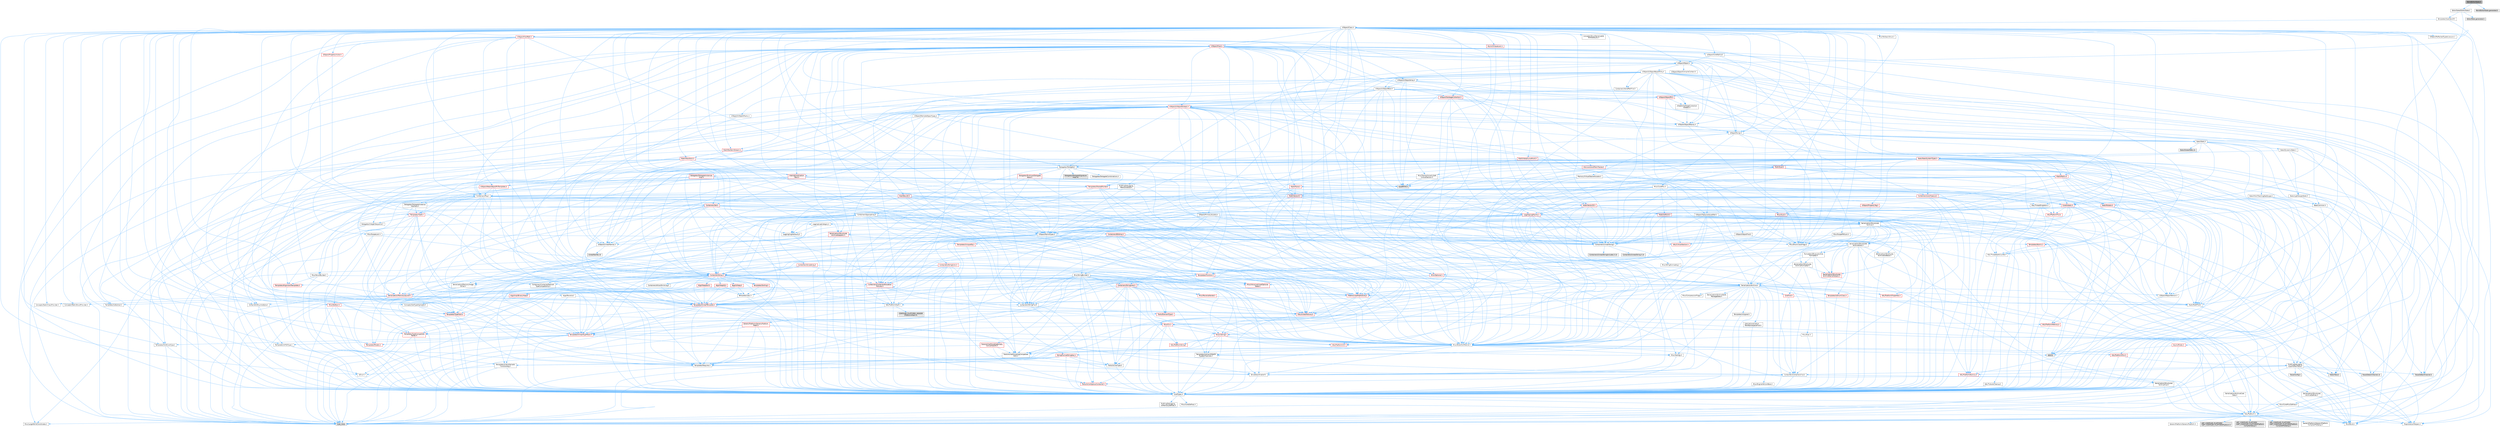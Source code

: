 digraph "WorldEditorState.h"
{
 // INTERACTIVE_SVG=YES
 // LATEX_PDF_SIZE
  bgcolor="transparent";
  edge [fontname=Helvetica,fontsize=10,labelfontname=Helvetica,labelfontsize=10];
  node [fontname=Helvetica,fontsize=10,shape=box,height=0.2,width=0.4];
  Node1 [id="Node000001",label="WorldEditorState.h",height=0.2,width=0.4,color="gray40", fillcolor="grey60", style="filled", fontcolor="black",tooltip=" "];
  Node1 -> Node2 [id="edge1_Node000001_Node000002",color="steelblue1",style="solid",tooltip=" "];
  Node2 [id="Node000002",label="EditorState/EditorState.h",height=0.2,width=0.4,color="grey40", fillcolor="white", style="filled",URL="$d1/d3a/EditorState_8h.html",tooltip=" "];
  Node2 -> Node3 [id="edge2_Node000002_Node000003",color="steelblue1",style="solid",tooltip=" "];
  Node3 [id="Node000003",label="UObject/Object.h",height=0.2,width=0.4,color="grey40", fillcolor="white", style="filled",URL="$db/dbf/Object_8h.html",tooltip=" "];
  Node3 -> Node4 [id="edge3_Node000003_Node000004",color="steelblue1",style="solid",tooltip=" "];
  Node4 [id="Node000004",label="UObject/Script.h",height=0.2,width=0.4,color="grey40", fillcolor="white", style="filled",URL="$de/dc6/Script_8h.html",tooltip=" "];
  Node4 -> Node5 [id="edge4_Node000004_Node000005",color="steelblue1",style="solid",tooltip=" "];
  Node5 [id="Node000005",label="Delegates/Delegate.h",height=0.2,width=0.4,color="grey40", fillcolor="white", style="filled",URL="$d4/d80/Delegate_8h.html",tooltip=" "];
  Node5 -> Node6 [id="edge5_Node000005_Node000006",color="steelblue1",style="solid",tooltip=" "];
  Node6 [id="Node000006",label="CoreTypes.h",height=0.2,width=0.4,color="grey40", fillcolor="white", style="filled",URL="$dc/dec/CoreTypes_8h.html",tooltip=" "];
  Node6 -> Node7 [id="edge6_Node000006_Node000007",color="steelblue1",style="solid",tooltip=" "];
  Node7 [id="Node000007",label="HAL/Platform.h",height=0.2,width=0.4,color="grey40", fillcolor="white", style="filled",URL="$d9/dd0/Platform_8h.html",tooltip=" "];
  Node7 -> Node8 [id="edge7_Node000007_Node000008",color="steelblue1",style="solid",tooltip=" "];
  Node8 [id="Node000008",label="Misc/Build.h",height=0.2,width=0.4,color="grey40", fillcolor="white", style="filled",URL="$d3/dbb/Build_8h.html",tooltip=" "];
  Node7 -> Node9 [id="edge8_Node000007_Node000009",color="steelblue1",style="solid",tooltip=" "];
  Node9 [id="Node000009",label="Misc/LargeWorldCoordinates.h",height=0.2,width=0.4,color="grey40", fillcolor="white", style="filled",URL="$d2/dcb/LargeWorldCoordinates_8h.html",tooltip=" "];
  Node7 -> Node10 [id="edge9_Node000007_Node000010",color="steelblue1",style="solid",tooltip=" "];
  Node10 [id="Node000010",label="type_traits",height=0.2,width=0.4,color="grey60", fillcolor="#E0E0E0", style="filled",tooltip=" "];
  Node7 -> Node11 [id="edge10_Node000007_Node000011",color="steelblue1",style="solid",tooltip=" "];
  Node11 [id="Node000011",label="PreprocessorHelpers.h",height=0.2,width=0.4,color="grey40", fillcolor="white", style="filled",URL="$db/ddb/PreprocessorHelpers_8h.html",tooltip=" "];
  Node7 -> Node12 [id="edge11_Node000007_Node000012",color="steelblue1",style="solid",tooltip=" "];
  Node12 [id="Node000012",label="UBT_COMPILED_PLATFORM\l/UBT_COMPILED_PLATFORMPlatform\lCompilerPreSetup.h",height=0.2,width=0.4,color="grey60", fillcolor="#E0E0E0", style="filled",tooltip=" "];
  Node7 -> Node13 [id="edge12_Node000007_Node000013",color="steelblue1",style="solid",tooltip=" "];
  Node13 [id="Node000013",label="GenericPlatform/GenericPlatform\lCompilerPreSetup.h",height=0.2,width=0.4,color="grey40", fillcolor="white", style="filled",URL="$d9/dc8/GenericPlatformCompilerPreSetup_8h.html",tooltip=" "];
  Node7 -> Node14 [id="edge13_Node000007_Node000014",color="steelblue1",style="solid",tooltip=" "];
  Node14 [id="Node000014",label="GenericPlatform/GenericPlatform.h",height=0.2,width=0.4,color="grey40", fillcolor="white", style="filled",URL="$d6/d84/GenericPlatform_8h.html",tooltip=" "];
  Node7 -> Node15 [id="edge14_Node000007_Node000015",color="steelblue1",style="solid",tooltip=" "];
  Node15 [id="Node000015",label="UBT_COMPILED_PLATFORM\l/UBT_COMPILED_PLATFORMPlatform.h",height=0.2,width=0.4,color="grey60", fillcolor="#E0E0E0", style="filled",tooltip=" "];
  Node7 -> Node16 [id="edge15_Node000007_Node000016",color="steelblue1",style="solid",tooltip=" "];
  Node16 [id="Node000016",label="UBT_COMPILED_PLATFORM\l/UBT_COMPILED_PLATFORMPlatform\lCompilerSetup.h",height=0.2,width=0.4,color="grey60", fillcolor="#E0E0E0", style="filled",tooltip=" "];
  Node6 -> Node17 [id="edge16_Node000006_Node000017",color="steelblue1",style="solid",tooltip=" "];
  Node17 [id="Node000017",label="ProfilingDebugging\l/UMemoryDefines.h",height=0.2,width=0.4,color="grey40", fillcolor="white", style="filled",URL="$d2/da2/UMemoryDefines_8h.html",tooltip=" "];
  Node6 -> Node18 [id="edge17_Node000006_Node000018",color="steelblue1",style="solid",tooltip=" "];
  Node18 [id="Node000018",label="Misc/CoreMiscDefines.h",height=0.2,width=0.4,color="grey40", fillcolor="white", style="filled",URL="$da/d38/CoreMiscDefines_8h.html",tooltip=" "];
  Node18 -> Node7 [id="edge18_Node000018_Node000007",color="steelblue1",style="solid",tooltip=" "];
  Node18 -> Node11 [id="edge19_Node000018_Node000011",color="steelblue1",style="solid",tooltip=" "];
  Node6 -> Node19 [id="edge20_Node000006_Node000019",color="steelblue1",style="solid",tooltip=" "];
  Node19 [id="Node000019",label="Misc/CoreDefines.h",height=0.2,width=0.4,color="grey40", fillcolor="white", style="filled",URL="$d3/dd2/CoreDefines_8h.html",tooltip=" "];
  Node5 -> Node20 [id="edge21_Node000005_Node000020",color="steelblue1",style="solid",tooltip=" "];
  Node20 [id="Node000020",label="Misc/AssertionMacros.h",height=0.2,width=0.4,color="grey40", fillcolor="white", style="filled",URL="$d0/dfa/AssertionMacros_8h.html",tooltip=" "];
  Node20 -> Node6 [id="edge22_Node000020_Node000006",color="steelblue1",style="solid",tooltip=" "];
  Node20 -> Node7 [id="edge23_Node000020_Node000007",color="steelblue1",style="solid",tooltip=" "];
  Node20 -> Node21 [id="edge24_Node000020_Node000021",color="steelblue1",style="solid",tooltip=" "];
  Node21 [id="Node000021",label="HAL/PlatformMisc.h",height=0.2,width=0.4,color="red", fillcolor="#FFF0F0", style="filled",URL="$d0/df5/PlatformMisc_8h.html",tooltip=" "];
  Node21 -> Node6 [id="edge25_Node000021_Node000006",color="steelblue1",style="solid",tooltip=" "];
  Node21 -> Node49 [id="edge26_Node000021_Node000049",color="steelblue1",style="solid",tooltip=" "];
  Node49 [id="Node000049",label="ProfilingDebugging\l/CpuProfilerTrace.h",height=0.2,width=0.4,color="grey40", fillcolor="white", style="filled",URL="$da/dcb/CpuProfilerTrace_8h.html",tooltip=" "];
  Node49 -> Node6 [id="edge27_Node000049_Node000006",color="steelblue1",style="solid",tooltip=" "];
  Node49 -> Node29 [id="edge28_Node000049_Node000029",color="steelblue1",style="solid",tooltip=" "];
  Node29 [id="Node000029",label="Containers/ContainersFwd.h",height=0.2,width=0.4,color="grey40", fillcolor="white", style="filled",URL="$d4/d0a/ContainersFwd_8h.html",tooltip=" "];
  Node29 -> Node7 [id="edge29_Node000029_Node000007",color="steelblue1",style="solid",tooltip=" "];
  Node29 -> Node6 [id="edge30_Node000029_Node000006",color="steelblue1",style="solid",tooltip=" "];
  Node29 -> Node26 [id="edge31_Node000029_Node000026",color="steelblue1",style="solid",tooltip=" "];
  Node26 [id="Node000026",label="Traits/IsContiguousContainer.h",height=0.2,width=0.4,color="red", fillcolor="#FFF0F0", style="filled",URL="$d5/d3c/IsContiguousContainer_8h.html",tooltip=" "];
  Node26 -> Node6 [id="edge32_Node000026_Node000006",color="steelblue1",style="solid",tooltip=" "];
  Node49 -> Node50 [id="edge33_Node000049_Node000050",color="steelblue1",style="solid",tooltip=" "];
  Node50 [id="Node000050",label="HAL/PlatformAtomics.h",height=0.2,width=0.4,color="red", fillcolor="#FFF0F0", style="filled",URL="$d3/d36/PlatformAtomics_8h.html",tooltip=" "];
  Node50 -> Node6 [id="edge34_Node000050_Node000006",color="steelblue1",style="solid",tooltip=" "];
  Node49 -> Node11 [id="edge35_Node000049_Node000011",color="steelblue1",style="solid",tooltip=" "];
  Node49 -> Node8 [id="edge36_Node000049_Node000008",color="steelblue1",style="solid",tooltip=" "];
  Node49 -> Node53 [id="edge37_Node000049_Node000053",color="steelblue1",style="solid",tooltip=" "];
  Node53 [id="Node000053",label="Trace/Config.h",height=0.2,width=0.4,color="grey60", fillcolor="#E0E0E0", style="filled",tooltip=" "];
  Node49 -> Node54 [id="edge38_Node000049_Node000054",color="steelblue1",style="solid",tooltip=" "];
  Node54 [id="Node000054",label="Trace/Detail/Channel.h",height=0.2,width=0.4,color="grey60", fillcolor="#E0E0E0", style="filled",tooltip=" "];
  Node49 -> Node55 [id="edge39_Node000049_Node000055",color="steelblue1",style="solid",tooltip=" "];
  Node55 [id="Node000055",label="Trace/Detail/Channel.inl",height=0.2,width=0.4,color="grey60", fillcolor="#E0E0E0", style="filled",tooltip=" "];
  Node49 -> Node56 [id="edge40_Node000049_Node000056",color="steelblue1",style="solid",tooltip=" "];
  Node56 [id="Node000056",label="Trace/Trace.h",height=0.2,width=0.4,color="grey60", fillcolor="#E0E0E0", style="filled",tooltip=" "];
  Node20 -> Node11 [id="edge41_Node000020_Node000011",color="steelblue1",style="solid",tooltip=" "];
  Node20 -> Node57 [id="edge42_Node000020_Node000057",color="steelblue1",style="solid",tooltip=" "];
  Node57 [id="Node000057",label="Templates/EnableIf.h",height=0.2,width=0.4,color="grey40", fillcolor="white", style="filled",URL="$d7/d60/EnableIf_8h.html",tooltip=" "];
  Node57 -> Node6 [id="edge43_Node000057_Node000006",color="steelblue1",style="solid",tooltip=" "];
  Node20 -> Node58 [id="edge44_Node000020_Node000058",color="steelblue1",style="solid",tooltip=" "];
  Node58 [id="Node000058",label="Templates/IsArrayOrRefOf\lTypeByPredicate.h",height=0.2,width=0.4,color="grey40", fillcolor="white", style="filled",URL="$d6/da1/IsArrayOrRefOfTypeByPredicate_8h.html",tooltip=" "];
  Node58 -> Node6 [id="edge45_Node000058_Node000006",color="steelblue1",style="solid",tooltip=" "];
  Node20 -> Node59 [id="edge46_Node000020_Node000059",color="steelblue1",style="solid",tooltip=" "];
  Node59 [id="Node000059",label="Templates/IsValidVariadic\lFunctionArg.h",height=0.2,width=0.4,color="grey40", fillcolor="white", style="filled",URL="$d0/dc8/IsValidVariadicFunctionArg_8h.html",tooltip=" "];
  Node59 -> Node6 [id="edge47_Node000059_Node000006",color="steelblue1",style="solid",tooltip=" "];
  Node59 -> Node60 [id="edge48_Node000059_Node000060",color="steelblue1",style="solid",tooltip=" "];
  Node60 [id="Node000060",label="IsEnum.h",height=0.2,width=0.4,color="grey40", fillcolor="white", style="filled",URL="$d4/de5/IsEnum_8h.html",tooltip=" "];
  Node59 -> Node10 [id="edge49_Node000059_Node000010",color="steelblue1",style="solid",tooltip=" "];
  Node20 -> Node61 [id="edge50_Node000020_Node000061",color="steelblue1",style="solid",tooltip=" "];
  Node61 [id="Node000061",label="Traits/IsCharEncodingCompatible\lWith.h",height=0.2,width=0.4,color="grey40", fillcolor="white", style="filled",URL="$df/dd1/IsCharEncodingCompatibleWith_8h.html",tooltip=" "];
  Node61 -> Node10 [id="edge51_Node000061_Node000010",color="steelblue1",style="solid",tooltip=" "];
  Node61 -> Node62 [id="edge52_Node000061_Node000062",color="steelblue1",style="solid",tooltip=" "];
  Node62 [id="Node000062",label="Traits/IsCharType.h",height=0.2,width=0.4,color="grey40", fillcolor="white", style="filled",URL="$db/d51/IsCharType_8h.html",tooltip=" "];
  Node62 -> Node6 [id="edge53_Node000062_Node000006",color="steelblue1",style="solid",tooltip=" "];
  Node20 -> Node63 [id="edge54_Node000020_Node000063",color="steelblue1",style="solid",tooltip=" "];
  Node63 [id="Node000063",label="Misc/VarArgs.h",height=0.2,width=0.4,color="grey40", fillcolor="white", style="filled",URL="$d5/d6f/VarArgs_8h.html",tooltip=" "];
  Node63 -> Node6 [id="edge55_Node000063_Node000006",color="steelblue1",style="solid",tooltip=" "];
  Node20 -> Node64 [id="edge56_Node000020_Node000064",color="steelblue1",style="solid",tooltip=" "];
  Node64 [id="Node000064",label="String/FormatStringSan.h",height=0.2,width=0.4,color="red", fillcolor="#FFF0F0", style="filled",URL="$d3/d8b/FormatStringSan_8h.html",tooltip=" "];
  Node64 -> Node10 [id="edge57_Node000064_Node000010",color="steelblue1",style="solid",tooltip=" "];
  Node64 -> Node6 [id="edge58_Node000064_Node000006",color="steelblue1",style="solid",tooltip=" "];
  Node64 -> Node65 [id="edge59_Node000064_Node000065",color="steelblue1",style="solid",tooltip=" "];
  Node65 [id="Node000065",label="Templates/Requires.h",height=0.2,width=0.4,color="grey40", fillcolor="white", style="filled",URL="$dc/d96/Requires_8h.html",tooltip=" "];
  Node65 -> Node57 [id="edge60_Node000065_Node000057",color="steelblue1",style="solid",tooltip=" "];
  Node65 -> Node10 [id="edge61_Node000065_Node000010",color="steelblue1",style="solid",tooltip=" "];
  Node64 -> Node59 [id="edge62_Node000064_Node000059",color="steelblue1",style="solid",tooltip=" "];
  Node64 -> Node62 [id="edge63_Node000064_Node000062",color="steelblue1",style="solid",tooltip=" "];
  Node64 -> Node29 [id="edge64_Node000064_Node000029",color="steelblue1",style="solid",tooltip=" "];
  Node20 -> Node70 [id="edge65_Node000020_Node000070",color="steelblue1",style="solid",tooltip=" "];
  Node70 [id="Node000070",label="atomic",height=0.2,width=0.4,color="grey60", fillcolor="#E0E0E0", style="filled",tooltip=" "];
  Node5 -> Node71 [id="edge66_Node000005_Node000071",color="steelblue1",style="solid",tooltip=" "];
  Node71 [id="Node000071",label="UObject/NameTypes.h",height=0.2,width=0.4,color="grey40", fillcolor="white", style="filled",URL="$d6/d35/NameTypes_8h.html",tooltip=" "];
  Node71 -> Node6 [id="edge67_Node000071_Node000006",color="steelblue1",style="solid",tooltip=" "];
  Node71 -> Node20 [id="edge68_Node000071_Node000020",color="steelblue1",style="solid",tooltip=" "];
  Node71 -> Node72 [id="edge69_Node000071_Node000072",color="steelblue1",style="solid",tooltip=" "];
  Node72 [id="Node000072",label="HAL/UnrealMemory.h",height=0.2,width=0.4,color="red", fillcolor="#FFF0F0", style="filled",URL="$d9/d96/UnrealMemory_8h.html",tooltip=" "];
  Node72 -> Node6 [id="edge70_Node000072_Node000006",color="steelblue1",style="solid",tooltip=" "];
  Node72 -> Node89 [id="edge71_Node000072_Node000089",color="steelblue1",style="solid",tooltip=" "];
  Node89 [id="Node000089",label="HAL/PlatformMemory.h",height=0.2,width=0.4,color="red", fillcolor="#FFF0F0", style="filled",URL="$de/d68/PlatformMemory_8h.html",tooltip=" "];
  Node89 -> Node6 [id="edge72_Node000089_Node000006",color="steelblue1",style="solid",tooltip=" "];
  Node71 -> Node93 [id="edge73_Node000071_Node000093",color="steelblue1",style="solid",tooltip=" "];
  Node93 [id="Node000093",label="Templates/UnrealTypeTraits.h",height=0.2,width=0.4,color="red", fillcolor="#FFF0F0", style="filled",URL="$d2/d2d/UnrealTypeTraits_8h.html",tooltip=" "];
  Node93 -> Node6 [id="edge74_Node000093_Node000006",color="steelblue1",style="solid",tooltip=" "];
  Node93 -> Node20 [id="edge75_Node000093_Node000020",color="steelblue1",style="solid",tooltip=" "];
  Node93 -> Node57 [id="edge76_Node000093_Node000057",color="steelblue1",style="solid",tooltip=" "];
  Node93 -> Node60 [id="edge77_Node000093_Node000060",color="steelblue1",style="solid",tooltip=" "];
  Node93 -> Node95 [id="edge78_Node000093_Node000095",color="steelblue1",style="solid",tooltip=" "];
  Node95 [id="Node000095",label="Templates/Models.h",height=0.2,width=0.4,color="red", fillcolor="#FFF0F0", style="filled",URL="$d3/d0c/Models_8h.html",tooltip=" "];
  Node93 -> Node96 [id="edge79_Node000093_Node000096",color="steelblue1",style="solid",tooltip=" "];
  Node96 [id="Node000096",label="Templates/IsPODType.h",height=0.2,width=0.4,color="grey40", fillcolor="white", style="filled",URL="$d7/db1/IsPODType_8h.html",tooltip=" "];
  Node96 -> Node6 [id="edge80_Node000096_Node000006",color="steelblue1",style="solid",tooltip=" "];
  Node93 -> Node97 [id="edge81_Node000093_Node000097",color="steelblue1",style="solid",tooltip=" "];
  Node97 [id="Node000097",label="Templates/IsUECoreType.h",height=0.2,width=0.4,color="grey40", fillcolor="white", style="filled",URL="$d1/db8/IsUECoreType_8h.html",tooltip=" "];
  Node97 -> Node6 [id="edge82_Node000097_Node000006",color="steelblue1",style="solid",tooltip=" "];
  Node97 -> Node10 [id="edge83_Node000097_Node000010",color="steelblue1",style="solid",tooltip=" "];
  Node71 -> Node98 [id="edge84_Node000071_Node000098",color="steelblue1",style="solid",tooltip=" "];
  Node98 [id="Node000098",label="Templates/UnrealTemplate.h",height=0.2,width=0.4,color="red", fillcolor="#FFF0F0", style="filled",URL="$d4/d24/UnrealTemplate_8h.html",tooltip=" "];
  Node98 -> Node6 [id="edge85_Node000098_Node000006",color="steelblue1",style="solid",tooltip=" "];
  Node98 -> Node72 [id="edge86_Node000098_Node000072",color="steelblue1",style="solid",tooltip=" "];
  Node98 -> Node93 [id="edge87_Node000098_Node000093",color="steelblue1",style="solid",tooltip=" "];
  Node98 -> Node65 [id="edge88_Node000098_Node000065",color="steelblue1",style="solid",tooltip=" "];
  Node98 -> Node102 [id="edge89_Node000098_Node000102",color="steelblue1",style="solid",tooltip=" "];
  Node102 [id="Node000102",label="Templates/TypeCompatible\lBytes.h",height=0.2,width=0.4,color="red", fillcolor="#FFF0F0", style="filled",URL="$df/d0a/TypeCompatibleBytes_8h.html",tooltip=" "];
  Node102 -> Node6 [id="edge90_Node000102_Node000006",color="steelblue1",style="solid",tooltip=" "];
  Node102 -> Node10 [id="edge91_Node000102_Node000010",color="steelblue1",style="solid",tooltip=" "];
  Node98 -> Node26 [id="edge92_Node000098_Node000026",color="steelblue1",style="solid",tooltip=" "];
  Node98 -> Node10 [id="edge93_Node000098_Node000010",color="steelblue1",style="solid",tooltip=" "];
  Node71 -> Node104 [id="edge94_Node000071_Node000104",color="steelblue1",style="solid",tooltip=" "];
  Node104 [id="Node000104",label="Containers/UnrealString.h",height=0.2,width=0.4,color="grey40", fillcolor="white", style="filled",URL="$d5/dba/UnrealString_8h.html",tooltip=" "];
  Node104 -> Node105 [id="edge95_Node000104_Node000105",color="steelblue1",style="solid",tooltip=" "];
  Node105 [id="Node000105",label="Containers/UnrealStringIncludes.h.inl",height=0.2,width=0.4,color="grey60", fillcolor="#E0E0E0", style="filled",tooltip=" "];
  Node104 -> Node106 [id="edge96_Node000104_Node000106",color="steelblue1",style="solid",tooltip=" "];
  Node106 [id="Node000106",label="Containers/UnrealString.h.inl",height=0.2,width=0.4,color="grey60", fillcolor="#E0E0E0", style="filled",tooltip=" "];
  Node104 -> Node107 [id="edge97_Node000104_Node000107",color="steelblue1",style="solid",tooltip=" "];
  Node107 [id="Node000107",label="Misc/StringFormatArg.h",height=0.2,width=0.4,color="grey40", fillcolor="white", style="filled",URL="$d2/d16/StringFormatArg_8h.html",tooltip=" "];
  Node107 -> Node29 [id="edge98_Node000107_Node000029",color="steelblue1",style="solid",tooltip=" "];
  Node71 -> Node108 [id="edge99_Node000071_Node000108",color="steelblue1",style="solid",tooltip=" "];
  Node108 [id="Node000108",label="HAL/CriticalSection.h",height=0.2,width=0.4,color="red", fillcolor="#FFF0F0", style="filled",URL="$d6/d90/CriticalSection_8h.html",tooltip=" "];
  Node71 -> Node111 [id="edge100_Node000071_Node000111",color="steelblue1",style="solid",tooltip=" "];
  Node111 [id="Node000111",label="Containers/StringConv.h",height=0.2,width=0.4,color="red", fillcolor="#FFF0F0", style="filled",URL="$d3/ddf/StringConv_8h.html",tooltip=" "];
  Node111 -> Node6 [id="edge101_Node000111_Node000006",color="steelblue1",style="solid",tooltip=" "];
  Node111 -> Node20 [id="edge102_Node000111_Node000020",color="steelblue1",style="solid",tooltip=" "];
  Node111 -> Node112 [id="edge103_Node000111_Node000112",color="steelblue1",style="solid",tooltip=" "];
  Node112 [id="Node000112",label="Containers/ContainerAllocation\lPolicies.h",height=0.2,width=0.4,color="red", fillcolor="#FFF0F0", style="filled",URL="$d7/dff/ContainerAllocationPolicies_8h.html",tooltip=" "];
  Node112 -> Node6 [id="edge104_Node000112_Node000006",color="steelblue1",style="solid",tooltip=" "];
  Node112 -> Node112 [id="edge105_Node000112_Node000112",color="steelblue1",style="solid",tooltip=" "];
  Node112 -> Node114 [id="edge106_Node000112_Node000114",color="steelblue1",style="solid",tooltip=" "];
  Node114 [id="Node000114",label="HAL/PlatformMath.h",height=0.2,width=0.4,color="grey40", fillcolor="white", style="filled",URL="$dc/d53/PlatformMath_8h.html",tooltip=" "];
  Node114 -> Node6 [id="edge107_Node000114_Node000006",color="steelblue1",style="solid",tooltip=" "];
  Node114 -> Node115 [id="edge108_Node000114_Node000115",color="steelblue1",style="solid",tooltip=" "];
  Node115 [id="Node000115",label="GenericPlatform/GenericPlatform\lMath.h",height=0.2,width=0.4,color="red", fillcolor="#FFF0F0", style="filled",URL="$d5/d79/GenericPlatformMath_8h.html",tooltip=" "];
  Node115 -> Node6 [id="edge109_Node000115_Node000006",color="steelblue1",style="solid",tooltip=" "];
  Node115 -> Node29 [id="edge110_Node000115_Node000029",color="steelblue1",style="solid",tooltip=" "];
  Node115 -> Node33 [id="edge111_Node000115_Node000033",color="steelblue1",style="solid",tooltip=" "];
  Node33 [id="Node000033",label="HAL/PlatformCrt.h",height=0.2,width=0.4,color="red", fillcolor="#FFF0F0", style="filled",URL="$d8/d75/PlatformCrt_8h.html",tooltip=" "];
  Node115 -> Node93 [id="edge112_Node000115_Node000093",color="steelblue1",style="solid",tooltip=" "];
  Node115 -> Node65 [id="edge113_Node000115_Node000065",color="steelblue1",style="solid",tooltip=" "];
  Node115 -> Node102 [id="edge114_Node000115_Node000102",color="steelblue1",style="solid",tooltip=" "];
  Node115 -> Node10 [id="edge115_Node000115_Node000010",color="steelblue1",style="solid",tooltip=" "];
  Node114 -> Node121 [id="edge116_Node000114_Node000121",color="steelblue1",style="solid",tooltip=" "];
  Node121 [id="Node000121",label="COMPILED_PLATFORM_HEADER\l(PlatformMath.h)",height=0.2,width=0.4,color="grey60", fillcolor="#E0E0E0", style="filled",tooltip=" "];
  Node112 -> Node72 [id="edge117_Node000112_Node000072",color="steelblue1",style="solid",tooltip=" "];
  Node112 -> Node20 [id="edge118_Node000112_Node000020",color="steelblue1",style="solid",tooltip=" "];
  Node112 -> Node102 [id="edge119_Node000112_Node000102",color="steelblue1",style="solid",tooltip=" "];
  Node112 -> Node10 [id="edge120_Node000112_Node000010",color="steelblue1",style="solid",tooltip=" "];
  Node111 -> Node124 [id="edge121_Node000111_Node000124",color="steelblue1",style="solid",tooltip=" "];
  Node124 [id="Node000124",label="Containers/Array.h",height=0.2,width=0.4,color="red", fillcolor="#FFF0F0", style="filled",URL="$df/dd0/Array_8h.html",tooltip=" "];
  Node124 -> Node6 [id="edge122_Node000124_Node000006",color="steelblue1",style="solid",tooltip=" "];
  Node124 -> Node20 [id="edge123_Node000124_Node000020",color="steelblue1",style="solid",tooltip=" "];
  Node124 -> Node125 [id="edge124_Node000124_Node000125",color="steelblue1",style="solid",tooltip=" "];
  Node125 [id="Node000125",label="Misc/IntrusiveUnsetOptional\lState.h",height=0.2,width=0.4,color="red", fillcolor="#FFF0F0", style="filled",URL="$d2/d0a/IntrusiveUnsetOptionalState_8h.html",tooltip=" "];
  Node124 -> Node127 [id="edge125_Node000124_Node000127",color="steelblue1",style="solid",tooltip=" "];
  Node127 [id="Node000127",label="Misc/ReverseIterate.h",height=0.2,width=0.4,color="red", fillcolor="#FFF0F0", style="filled",URL="$db/de3/ReverseIterate_8h.html",tooltip=" "];
  Node127 -> Node7 [id="edge126_Node000127_Node000007",color="steelblue1",style="solid",tooltip=" "];
  Node124 -> Node72 [id="edge127_Node000124_Node000072",color="steelblue1",style="solid",tooltip=" "];
  Node124 -> Node93 [id="edge128_Node000124_Node000093",color="steelblue1",style="solid",tooltip=" "];
  Node124 -> Node98 [id="edge129_Node000124_Node000098",color="steelblue1",style="solid",tooltip=" "];
  Node124 -> Node129 [id="edge130_Node000124_Node000129",color="steelblue1",style="solid",tooltip=" "];
  Node129 [id="Node000129",label="Containers/AllowShrinking.h",height=0.2,width=0.4,color="grey40", fillcolor="white", style="filled",URL="$d7/d1a/AllowShrinking_8h.html",tooltip=" "];
  Node129 -> Node6 [id="edge131_Node000129_Node000006",color="steelblue1",style="solid",tooltip=" "];
  Node124 -> Node112 [id="edge132_Node000124_Node000112",color="steelblue1",style="solid",tooltip=" "];
  Node124 -> Node130 [id="edge133_Node000124_Node000130",color="steelblue1",style="solid",tooltip=" "];
  Node130 [id="Node000130",label="Containers/ContainerElement\lTypeCompatibility.h",height=0.2,width=0.4,color="grey40", fillcolor="white", style="filled",URL="$df/ddf/ContainerElementTypeCompatibility_8h.html",tooltip=" "];
  Node130 -> Node6 [id="edge134_Node000130_Node000006",color="steelblue1",style="solid",tooltip=" "];
  Node130 -> Node93 [id="edge135_Node000130_Node000093",color="steelblue1",style="solid",tooltip=" "];
  Node124 -> Node131 [id="edge136_Node000124_Node000131",color="steelblue1",style="solid",tooltip=" "];
  Node131 [id="Node000131",label="Serialization/Archive.h",height=0.2,width=0.4,color="grey40", fillcolor="white", style="filled",URL="$d7/d3b/Archive_8h.html",tooltip=" "];
  Node131 -> Node28 [id="edge137_Node000131_Node000028",color="steelblue1",style="solid",tooltip=" "];
  Node28 [id="Node000028",label="CoreFwd.h",height=0.2,width=0.4,color="red", fillcolor="#FFF0F0", style="filled",URL="$d1/d1e/CoreFwd_8h.html",tooltip=" "];
  Node28 -> Node6 [id="edge138_Node000028_Node000006",color="steelblue1",style="solid",tooltip=" "];
  Node28 -> Node29 [id="edge139_Node000028_Node000029",color="steelblue1",style="solid",tooltip=" "];
  Node28 -> Node30 [id="edge140_Node000028_Node000030",color="steelblue1",style="solid",tooltip=" "];
  Node30 [id="Node000030",label="Math/MathFwd.h",height=0.2,width=0.4,color="grey40", fillcolor="white", style="filled",URL="$d2/d10/MathFwd_8h.html",tooltip=" "];
  Node30 -> Node7 [id="edge141_Node000030_Node000007",color="steelblue1",style="solid",tooltip=" "];
  Node131 -> Node6 [id="edge142_Node000131_Node000006",color="steelblue1",style="solid",tooltip=" "];
  Node131 -> Node132 [id="edge143_Node000131_Node000132",color="steelblue1",style="solid",tooltip=" "];
  Node132 [id="Node000132",label="HAL/PlatformProperties.h",height=0.2,width=0.4,color="red", fillcolor="#FFF0F0", style="filled",URL="$d9/db0/PlatformProperties_8h.html",tooltip=" "];
  Node132 -> Node6 [id="edge144_Node000132_Node000006",color="steelblue1",style="solid",tooltip=" "];
  Node131 -> Node135 [id="edge145_Node000131_Node000135",color="steelblue1",style="solid",tooltip=" "];
  Node135 [id="Node000135",label="Internationalization\l/TextNamespaceFwd.h",height=0.2,width=0.4,color="grey40", fillcolor="white", style="filled",URL="$d8/d97/TextNamespaceFwd_8h.html",tooltip=" "];
  Node135 -> Node6 [id="edge146_Node000135_Node000006",color="steelblue1",style="solid",tooltip=" "];
  Node131 -> Node30 [id="edge147_Node000131_Node000030",color="steelblue1",style="solid",tooltip=" "];
  Node131 -> Node20 [id="edge148_Node000131_Node000020",color="steelblue1",style="solid",tooltip=" "];
  Node131 -> Node8 [id="edge149_Node000131_Node000008",color="steelblue1",style="solid",tooltip=" "];
  Node131 -> Node44 [id="edge150_Node000131_Node000044",color="steelblue1",style="solid",tooltip=" "];
  Node44 [id="Node000044",label="Misc/CompressionFlags.h",height=0.2,width=0.4,color="grey40", fillcolor="white", style="filled",URL="$d9/d76/CompressionFlags_8h.html",tooltip=" "];
  Node131 -> Node136 [id="edge151_Node000131_Node000136",color="steelblue1",style="solid",tooltip=" "];
  Node136 [id="Node000136",label="Misc/EngineVersionBase.h",height=0.2,width=0.4,color="grey40", fillcolor="white", style="filled",URL="$d5/d2b/EngineVersionBase_8h.html",tooltip=" "];
  Node136 -> Node6 [id="edge152_Node000136_Node000006",color="steelblue1",style="solid",tooltip=" "];
  Node131 -> Node63 [id="edge153_Node000131_Node000063",color="steelblue1",style="solid",tooltip=" "];
  Node131 -> Node137 [id="edge154_Node000131_Node000137",color="steelblue1",style="solid",tooltip=" "];
  Node137 [id="Node000137",label="Serialization/ArchiveCook\lData.h",height=0.2,width=0.4,color="grey40", fillcolor="white", style="filled",URL="$dc/db6/ArchiveCookData_8h.html",tooltip=" "];
  Node137 -> Node7 [id="edge155_Node000137_Node000007",color="steelblue1",style="solid",tooltip=" "];
  Node131 -> Node138 [id="edge156_Node000131_Node000138",color="steelblue1",style="solid",tooltip=" "];
  Node138 [id="Node000138",label="Serialization/ArchiveSave\lPackageData.h",height=0.2,width=0.4,color="grey40", fillcolor="white", style="filled",URL="$d1/d37/ArchiveSavePackageData_8h.html",tooltip=" "];
  Node131 -> Node57 [id="edge157_Node000131_Node000057",color="steelblue1",style="solid",tooltip=" "];
  Node131 -> Node58 [id="edge158_Node000131_Node000058",color="steelblue1",style="solid",tooltip=" "];
  Node131 -> Node139 [id="edge159_Node000131_Node000139",color="steelblue1",style="solid",tooltip=" "];
  Node139 [id="Node000139",label="Templates/IsEnumClass.h",height=0.2,width=0.4,color="red", fillcolor="#FFF0F0", style="filled",URL="$d7/d15/IsEnumClass_8h.html",tooltip=" "];
  Node139 -> Node6 [id="edge160_Node000139_Node000006",color="steelblue1",style="solid",tooltip=" "];
  Node131 -> Node119 [id="edge161_Node000131_Node000119",color="steelblue1",style="solid",tooltip=" "];
  Node119 [id="Node000119",label="Templates/IsSigned.h",height=0.2,width=0.4,color="grey40", fillcolor="white", style="filled",URL="$d8/dd8/IsSigned_8h.html",tooltip=" "];
  Node119 -> Node6 [id="edge162_Node000119_Node000006",color="steelblue1",style="solid",tooltip=" "];
  Node131 -> Node59 [id="edge163_Node000131_Node000059",color="steelblue1",style="solid",tooltip=" "];
  Node131 -> Node98 [id="edge164_Node000131_Node000098",color="steelblue1",style="solid",tooltip=" "];
  Node131 -> Node61 [id="edge165_Node000131_Node000061",color="steelblue1",style="solid",tooltip=" "];
  Node131 -> Node140 [id="edge166_Node000131_Node000140",color="steelblue1",style="solid",tooltip=" "];
  Node140 [id="Node000140",label="UObject/ObjectVersion.h",height=0.2,width=0.4,color="grey40", fillcolor="white", style="filled",URL="$da/d63/ObjectVersion_8h.html",tooltip=" "];
  Node140 -> Node6 [id="edge167_Node000140_Node000006",color="steelblue1",style="solid",tooltip=" "];
  Node124 -> Node141 [id="edge168_Node000124_Node000141",color="steelblue1",style="solid",tooltip=" "];
  Node141 [id="Node000141",label="Serialization/MemoryImage\lWriter.h",height=0.2,width=0.4,color="grey40", fillcolor="white", style="filled",URL="$d0/d08/MemoryImageWriter_8h.html",tooltip=" "];
  Node141 -> Node6 [id="edge169_Node000141_Node000006",color="steelblue1",style="solid",tooltip=" "];
  Node141 -> Node142 [id="edge170_Node000141_Node000142",color="steelblue1",style="solid",tooltip=" "];
  Node142 [id="Node000142",label="Serialization/MemoryLayout.h",height=0.2,width=0.4,color="red", fillcolor="#FFF0F0", style="filled",URL="$d7/d66/MemoryLayout_8h.html",tooltip=" "];
  Node142 -> Node143 [id="edge171_Node000142_Node000143",color="steelblue1",style="solid",tooltip=" "];
  Node143 [id="Node000143",label="Concepts/StaticClassProvider.h",height=0.2,width=0.4,color="grey40", fillcolor="white", style="filled",URL="$dd/d83/StaticClassProvider_8h.html",tooltip=" "];
  Node142 -> Node144 [id="edge172_Node000142_Node000144",color="steelblue1",style="solid",tooltip=" "];
  Node144 [id="Node000144",label="Concepts/StaticStructProvider.h",height=0.2,width=0.4,color="grey40", fillcolor="white", style="filled",URL="$d5/d77/StaticStructProvider_8h.html",tooltip=" "];
  Node142 -> Node145 [id="edge173_Node000142_Node000145",color="steelblue1",style="solid",tooltip=" "];
  Node145 [id="Node000145",label="Containers/EnumAsByte.h",height=0.2,width=0.4,color="grey40", fillcolor="white", style="filled",URL="$d6/d9a/EnumAsByte_8h.html",tooltip=" "];
  Node145 -> Node6 [id="edge174_Node000145_Node000006",color="steelblue1",style="solid",tooltip=" "];
  Node145 -> Node96 [id="edge175_Node000145_Node000096",color="steelblue1",style="solid",tooltip=" "];
  Node145 -> Node146 [id="edge176_Node000145_Node000146",color="steelblue1",style="solid",tooltip=" "];
  Node146 [id="Node000146",label="Templates/TypeHash.h",height=0.2,width=0.4,color="red", fillcolor="#FFF0F0", style="filled",URL="$d1/d62/TypeHash_8h.html",tooltip=" "];
  Node146 -> Node6 [id="edge177_Node000146_Node000006",color="steelblue1",style="solid",tooltip=" "];
  Node146 -> Node65 [id="edge178_Node000146_Node000065",color="steelblue1",style="solid",tooltip=" "];
  Node146 -> Node147 [id="edge179_Node000146_Node000147",color="steelblue1",style="solid",tooltip=" "];
  Node147 [id="Node000147",label="Misc/Crc.h",height=0.2,width=0.4,color="red", fillcolor="#FFF0F0", style="filled",URL="$d4/dd2/Crc_8h.html",tooltip=" "];
  Node147 -> Node6 [id="edge180_Node000147_Node000006",color="steelblue1",style="solid",tooltip=" "];
  Node147 -> Node74 [id="edge181_Node000147_Node000074",color="steelblue1",style="solid",tooltip=" "];
  Node74 [id="Node000074",label="HAL/PlatformString.h",height=0.2,width=0.4,color="red", fillcolor="#FFF0F0", style="filled",URL="$db/db5/PlatformString_8h.html",tooltip=" "];
  Node74 -> Node6 [id="edge182_Node000074_Node000006",color="steelblue1",style="solid",tooltip=" "];
  Node147 -> Node20 [id="edge183_Node000147_Node000020",color="steelblue1",style="solid",tooltip=" "];
  Node147 -> Node148 [id="edge184_Node000147_Node000148",color="steelblue1",style="solid",tooltip=" "];
  Node148 [id="Node000148",label="Misc/CString.h",height=0.2,width=0.4,color="red", fillcolor="#FFF0F0", style="filled",URL="$d2/d49/CString_8h.html",tooltip=" "];
  Node148 -> Node6 [id="edge185_Node000148_Node000006",color="steelblue1",style="solid",tooltip=" "];
  Node148 -> Node33 [id="edge186_Node000148_Node000033",color="steelblue1",style="solid",tooltip=" "];
  Node148 -> Node74 [id="edge187_Node000148_Node000074",color="steelblue1",style="solid",tooltip=" "];
  Node148 -> Node20 [id="edge188_Node000148_Node000020",color="steelblue1",style="solid",tooltip=" "];
  Node148 -> Node63 [id="edge189_Node000148_Node000063",color="steelblue1",style="solid",tooltip=" "];
  Node148 -> Node58 [id="edge190_Node000148_Node000058",color="steelblue1",style="solid",tooltip=" "];
  Node148 -> Node59 [id="edge191_Node000148_Node000059",color="steelblue1",style="solid",tooltip=" "];
  Node148 -> Node61 [id="edge192_Node000148_Node000061",color="steelblue1",style="solid",tooltip=" "];
  Node147 -> Node93 [id="edge193_Node000147_Node000093",color="steelblue1",style="solid",tooltip=" "];
  Node147 -> Node62 [id="edge194_Node000147_Node000062",color="steelblue1",style="solid",tooltip=" "];
  Node146 -> Node10 [id="edge195_Node000146_Node000010",color="steelblue1",style="solid",tooltip=" "];
  Node142 -> Node23 [id="edge196_Node000142_Node000023",color="steelblue1",style="solid",tooltip=" "];
  Node23 [id="Node000023",label="Containers/StringFwd.h",height=0.2,width=0.4,color="grey40", fillcolor="white", style="filled",URL="$df/d37/StringFwd_8h.html",tooltip=" "];
  Node23 -> Node6 [id="edge197_Node000023_Node000006",color="steelblue1",style="solid",tooltip=" "];
  Node23 -> Node24 [id="edge198_Node000023_Node000024",color="steelblue1",style="solid",tooltip=" "];
  Node24 [id="Node000024",label="Traits/ElementType.h",height=0.2,width=0.4,color="red", fillcolor="#FFF0F0", style="filled",URL="$d5/d4f/ElementType_8h.html",tooltip=" "];
  Node24 -> Node7 [id="edge199_Node000024_Node000007",color="steelblue1",style="solid",tooltip=" "];
  Node24 -> Node10 [id="edge200_Node000024_Node000010",color="steelblue1",style="solid",tooltip=" "];
  Node23 -> Node26 [id="edge201_Node000023_Node000026",color="steelblue1",style="solid",tooltip=" "];
  Node142 -> Node72 [id="edge202_Node000142_Node000072",color="steelblue1",style="solid",tooltip=" "];
  Node142 -> Node57 [id="edge203_Node000142_Node000057",color="steelblue1",style="solid",tooltip=" "];
  Node142 -> Node154 [id="edge204_Node000142_Node000154",color="steelblue1",style="solid",tooltip=" "];
  Node154 [id="Node000154",label="Templates/IsAbstract.h",height=0.2,width=0.4,color="grey40", fillcolor="white", style="filled",URL="$d8/db7/IsAbstract_8h.html",tooltip=" "];
  Node142 -> Node95 [id="edge205_Node000142_Node000095",color="steelblue1",style="solid",tooltip=" "];
  Node142 -> Node98 [id="edge206_Node000142_Node000098",color="steelblue1",style="solid",tooltip=" "];
  Node124 -> Node155 [id="edge207_Node000124_Node000155",color="steelblue1",style="solid",tooltip=" "];
  Node155 [id="Node000155",label="Algo/Heapify.h",height=0.2,width=0.4,color="red", fillcolor="#FFF0F0", style="filled",URL="$d0/d2a/Heapify_8h.html",tooltip=" "];
  Node155 -> Node156 [id="edge208_Node000155_Node000156",color="steelblue1",style="solid",tooltip=" "];
  Node156 [id="Node000156",label="Algo/Impl/BinaryHeap.h",height=0.2,width=0.4,color="red", fillcolor="#FFF0F0", style="filled",URL="$d7/da3/Algo_2Impl_2BinaryHeap_8h.html",tooltip=" "];
  Node156 -> Node10 [id="edge209_Node000156_Node000010",color="steelblue1",style="solid",tooltip=" "];
  Node155 -> Node162 [id="edge210_Node000155_Node000162",color="steelblue1",style="solid",tooltip=" "];
  Node162 [id="Node000162",label="Templates/Less.h",height=0.2,width=0.4,color="grey40", fillcolor="white", style="filled",URL="$de/dc8/Less_8h.html",tooltip=" "];
  Node162 -> Node6 [id="edge211_Node000162_Node000006",color="steelblue1",style="solid",tooltip=" "];
  Node162 -> Node98 [id="edge212_Node000162_Node000098",color="steelblue1",style="solid",tooltip=" "];
  Node155 -> Node98 [id="edge213_Node000155_Node000098",color="steelblue1",style="solid",tooltip=" "];
  Node124 -> Node163 [id="edge214_Node000124_Node000163",color="steelblue1",style="solid",tooltip=" "];
  Node163 [id="Node000163",label="Algo/HeapSort.h",height=0.2,width=0.4,color="red", fillcolor="#FFF0F0", style="filled",URL="$d3/d92/HeapSort_8h.html",tooltip=" "];
  Node163 -> Node156 [id="edge215_Node000163_Node000156",color="steelblue1",style="solid",tooltip=" "];
  Node163 -> Node162 [id="edge216_Node000163_Node000162",color="steelblue1",style="solid",tooltip=" "];
  Node163 -> Node98 [id="edge217_Node000163_Node000098",color="steelblue1",style="solid",tooltip=" "];
  Node124 -> Node164 [id="edge218_Node000124_Node000164",color="steelblue1",style="solid",tooltip=" "];
  Node164 [id="Node000164",label="Algo/IsHeap.h",height=0.2,width=0.4,color="red", fillcolor="#FFF0F0", style="filled",URL="$de/d32/IsHeap_8h.html",tooltip=" "];
  Node164 -> Node156 [id="edge219_Node000164_Node000156",color="steelblue1",style="solid",tooltip=" "];
  Node164 -> Node162 [id="edge220_Node000164_Node000162",color="steelblue1",style="solid",tooltip=" "];
  Node164 -> Node98 [id="edge221_Node000164_Node000098",color="steelblue1",style="solid",tooltip=" "];
  Node124 -> Node156 [id="edge222_Node000124_Node000156",color="steelblue1",style="solid",tooltip=" "];
  Node124 -> Node168 [id="edge223_Node000124_Node000168",color="steelblue1",style="solid",tooltip=" "];
  Node168 [id="Node000168",label="Concepts/GetTypeHashable.h",height=0.2,width=0.4,color="grey40", fillcolor="white", style="filled",URL="$d3/da2/GetTypeHashable_8h.html",tooltip=" "];
  Node168 -> Node6 [id="edge224_Node000168_Node000006",color="steelblue1",style="solid",tooltip=" "];
  Node168 -> Node146 [id="edge225_Node000168_Node000146",color="steelblue1",style="solid",tooltip=" "];
  Node124 -> Node162 [id="edge226_Node000124_Node000162",color="steelblue1",style="solid",tooltip=" "];
  Node124 -> Node65 [id="edge227_Node000124_Node000065",color="steelblue1",style="solid",tooltip=" "];
  Node124 -> Node170 [id="edge228_Node000124_Node000170",color="steelblue1",style="solid",tooltip=" "];
  Node170 [id="Node000170",label="Templates/Sorting.h",height=0.2,width=0.4,color="red", fillcolor="#FFF0F0", style="filled",URL="$d3/d9e/Sorting_8h.html",tooltip=" "];
  Node170 -> Node6 [id="edge229_Node000170_Node000006",color="steelblue1",style="solid",tooltip=" "];
  Node170 -> Node114 [id="edge230_Node000170_Node000114",color="steelblue1",style="solid",tooltip=" "];
  Node170 -> Node162 [id="edge231_Node000170_Node000162",color="steelblue1",style="solid",tooltip=" "];
  Node124 -> Node174 [id="edge232_Node000124_Node000174",color="steelblue1",style="solid",tooltip=" "];
  Node174 [id="Node000174",label="Templates/AlignmentTemplates.h",height=0.2,width=0.4,color="red", fillcolor="#FFF0F0", style="filled",URL="$dd/d32/AlignmentTemplates_8h.html",tooltip=" "];
  Node174 -> Node6 [id="edge233_Node000174_Node000006",color="steelblue1",style="solid",tooltip=" "];
  Node124 -> Node24 [id="edge234_Node000124_Node000024",color="steelblue1",style="solid",tooltip=" "];
  Node124 -> Node10 [id="edge235_Node000124_Node000010",color="steelblue1",style="solid",tooltip=" "];
  Node111 -> Node148 [id="edge236_Node000111_Node000148",color="steelblue1",style="solid",tooltip=" "];
  Node111 -> Node98 [id="edge237_Node000111_Node000098",color="steelblue1",style="solid",tooltip=" "];
  Node111 -> Node93 [id="edge238_Node000111_Node000093",color="steelblue1",style="solid",tooltip=" "];
  Node111 -> Node24 [id="edge239_Node000111_Node000024",color="steelblue1",style="solid",tooltip=" "];
  Node111 -> Node61 [id="edge240_Node000111_Node000061",color="steelblue1",style="solid",tooltip=" "];
  Node111 -> Node26 [id="edge241_Node000111_Node000026",color="steelblue1",style="solid",tooltip=" "];
  Node111 -> Node10 [id="edge242_Node000111_Node000010",color="steelblue1",style="solid",tooltip=" "];
  Node71 -> Node23 [id="edge243_Node000071_Node000023",color="steelblue1",style="solid",tooltip=" "];
  Node71 -> Node176 [id="edge244_Node000071_Node000176",color="steelblue1",style="solid",tooltip=" "];
  Node176 [id="Node000176",label="UObject/UnrealNames.h",height=0.2,width=0.4,color="grey40", fillcolor="white", style="filled",URL="$d8/db1/UnrealNames_8h.html",tooltip=" "];
  Node176 -> Node6 [id="edge245_Node000176_Node000006",color="steelblue1",style="solid",tooltip=" "];
  Node176 -> Node177 [id="edge246_Node000176_Node000177",color="steelblue1",style="solid",tooltip=" "];
  Node177 [id="Node000177",label="UnrealNames.inl",height=0.2,width=0.4,color="grey60", fillcolor="#E0E0E0", style="filled",tooltip=" "];
  Node71 -> Node80 [id="edge247_Node000071_Node000080",color="steelblue1",style="solid",tooltip=" "];
  Node80 [id="Node000080",label="Templates/Atomic.h",height=0.2,width=0.4,color="red", fillcolor="#FFF0F0", style="filled",URL="$d3/d91/Atomic_8h.html",tooltip=" "];
  Node80 -> Node81 [id="edge248_Node000080_Node000081",color="steelblue1",style="solid",tooltip=" "];
  Node81 [id="Node000081",label="HAL/ThreadSafeCounter.h",height=0.2,width=0.4,color="grey40", fillcolor="white", style="filled",URL="$dc/dc9/ThreadSafeCounter_8h.html",tooltip=" "];
  Node81 -> Node6 [id="edge249_Node000081_Node000006",color="steelblue1",style="solid",tooltip=" "];
  Node81 -> Node50 [id="edge250_Node000081_Node000050",color="steelblue1",style="solid",tooltip=" "];
  Node80 -> Node70 [id="edge251_Node000080_Node000070",color="steelblue1",style="solid",tooltip=" "];
  Node71 -> Node142 [id="edge252_Node000071_Node000142",color="steelblue1",style="solid",tooltip=" "];
  Node71 -> Node125 [id="edge253_Node000071_Node000125",color="steelblue1",style="solid",tooltip=" "];
  Node71 -> Node178 [id="edge254_Node000071_Node000178",color="steelblue1",style="solid",tooltip=" "];
  Node178 [id="Node000178",label="Misc/StringBuilder.h",height=0.2,width=0.4,color="grey40", fillcolor="white", style="filled",URL="$d4/d52/StringBuilder_8h.html",tooltip=" "];
  Node178 -> Node23 [id="edge255_Node000178_Node000023",color="steelblue1",style="solid",tooltip=" "];
  Node178 -> Node179 [id="edge256_Node000178_Node000179",color="steelblue1",style="solid",tooltip=" "];
  Node179 [id="Node000179",label="Containers/StringView.h",height=0.2,width=0.4,color="red", fillcolor="#FFF0F0", style="filled",URL="$dd/dea/StringView_8h.html",tooltip=" "];
  Node179 -> Node6 [id="edge257_Node000179_Node000006",color="steelblue1",style="solid",tooltip=" "];
  Node179 -> Node23 [id="edge258_Node000179_Node000023",color="steelblue1",style="solid",tooltip=" "];
  Node179 -> Node72 [id="edge259_Node000179_Node000072",color="steelblue1",style="solid",tooltip=" "];
  Node179 -> Node173 [id="edge260_Node000179_Node000173",color="steelblue1",style="solid",tooltip=" "];
  Node173 [id="Node000173",label="Math/UnrealMathUtility.h",height=0.2,width=0.4,color="red", fillcolor="#FFF0F0", style="filled",URL="$db/db8/UnrealMathUtility_8h.html",tooltip=" "];
  Node173 -> Node6 [id="edge261_Node000173_Node000006",color="steelblue1",style="solid",tooltip=" "];
  Node173 -> Node20 [id="edge262_Node000173_Node000020",color="steelblue1",style="solid",tooltip=" "];
  Node173 -> Node114 [id="edge263_Node000173_Node000114",color="steelblue1",style="solid",tooltip=" "];
  Node173 -> Node30 [id="edge264_Node000173_Node000030",color="steelblue1",style="solid",tooltip=" "];
  Node173 -> Node65 [id="edge265_Node000173_Node000065",color="steelblue1",style="solid",tooltip=" "];
  Node179 -> Node147 [id="edge266_Node000179_Node000147",color="steelblue1",style="solid",tooltip=" "];
  Node179 -> Node148 [id="edge267_Node000179_Node000148",color="steelblue1",style="solid",tooltip=" "];
  Node179 -> Node127 [id="edge268_Node000179_Node000127",color="steelblue1",style="solid",tooltip=" "];
  Node179 -> Node65 [id="edge269_Node000179_Node000065",color="steelblue1",style="solid",tooltip=" "];
  Node179 -> Node98 [id="edge270_Node000179_Node000098",color="steelblue1",style="solid",tooltip=" "];
  Node179 -> Node24 [id="edge271_Node000179_Node000024",color="steelblue1",style="solid",tooltip=" "];
  Node179 -> Node61 [id="edge272_Node000179_Node000061",color="steelblue1",style="solid",tooltip=" "];
  Node179 -> Node62 [id="edge273_Node000179_Node000062",color="steelblue1",style="solid",tooltip=" "];
  Node179 -> Node26 [id="edge274_Node000179_Node000026",color="steelblue1",style="solid",tooltip=" "];
  Node179 -> Node10 [id="edge275_Node000179_Node000010",color="steelblue1",style="solid",tooltip=" "];
  Node178 -> Node6 [id="edge276_Node000178_Node000006",color="steelblue1",style="solid",tooltip=" "];
  Node178 -> Node74 [id="edge277_Node000178_Node000074",color="steelblue1",style="solid",tooltip=" "];
  Node178 -> Node72 [id="edge278_Node000178_Node000072",color="steelblue1",style="solid",tooltip=" "];
  Node178 -> Node20 [id="edge279_Node000178_Node000020",color="steelblue1",style="solid",tooltip=" "];
  Node178 -> Node148 [id="edge280_Node000178_Node000148",color="steelblue1",style="solid",tooltip=" "];
  Node178 -> Node57 [id="edge281_Node000178_Node000057",color="steelblue1",style="solid",tooltip=" "];
  Node178 -> Node58 [id="edge282_Node000178_Node000058",color="steelblue1",style="solid",tooltip=" "];
  Node178 -> Node59 [id="edge283_Node000178_Node000059",color="steelblue1",style="solid",tooltip=" "];
  Node178 -> Node65 [id="edge284_Node000178_Node000065",color="steelblue1",style="solid",tooltip=" "];
  Node178 -> Node98 [id="edge285_Node000178_Node000098",color="steelblue1",style="solid",tooltip=" "];
  Node178 -> Node93 [id="edge286_Node000178_Node000093",color="steelblue1",style="solid",tooltip=" "];
  Node178 -> Node61 [id="edge287_Node000178_Node000061",color="steelblue1",style="solid",tooltip=" "];
  Node178 -> Node182 [id="edge288_Node000178_Node000182",color="steelblue1",style="solid",tooltip=" "];
  Node182 [id="Node000182",label="Traits/IsCharEncodingSimply\lConvertibleTo.h",height=0.2,width=0.4,color="red", fillcolor="#FFF0F0", style="filled",URL="$d4/dee/IsCharEncodingSimplyConvertibleTo_8h.html",tooltip=" "];
  Node182 -> Node10 [id="edge289_Node000182_Node000010",color="steelblue1",style="solid",tooltip=" "];
  Node182 -> Node61 [id="edge290_Node000182_Node000061",color="steelblue1",style="solid",tooltip=" "];
  Node182 -> Node62 [id="edge291_Node000182_Node000062",color="steelblue1",style="solid",tooltip=" "];
  Node178 -> Node62 [id="edge292_Node000178_Node000062",color="steelblue1",style="solid",tooltip=" "];
  Node178 -> Node26 [id="edge293_Node000178_Node000026",color="steelblue1",style="solid",tooltip=" "];
  Node178 -> Node10 [id="edge294_Node000178_Node000010",color="steelblue1",style="solid",tooltip=" "];
  Node71 -> Node56 [id="edge295_Node000071_Node000056",color="steelblue1",style="solid",tooltip=" "];
  Node5 -> Node184 [id="edge296_Node000005_Node000184",color="steelblue1",style="solid",tooltip=" "];
  Node184 [id="Node000184",label="Templates/SharedPointer.h",height=0.2,width=0.4,color="red", fillcolor="#FFF0F0", style="filled",URL="$d2/d17/SharedPointer_8h.html",tooltip=" "];
  Node184 -> Node6 [id="edge297_Node000184_Node000006",color="steelblue1",style="solid",tooltip=" "];
  Node184 -> Node125 [id="edge298_Node000184_Node000125",color="steelblue1",style="solid",tooltip=" "];
  Node184 -> Node20 [id="edge299_Node000184_Node000020",color="steelblue1",style="solid",tooltip=" "];
  Node184 -> Node72 [id="edge300_Node000184_Node000072",color="steelblue1",style="solid",tooltip=" "];
  Node184 -> Node124 [id="edge301_Node000184_Node000124",color="steelblue1",style="solid",tooltip=" "];
  Node184 -> Node186 [id="edge302_Node000184_Node000186",color="steelblue1",style="solid",tooltip=" "];
  Node186 [id="Node000186",label="Containers/Map.h",height=0.2,width=0.4,color="grey40", fillcolor="white", style="filled",URL="$df/d79/Map_8h.html",tooltip=" "];
  Node186 -> Node6 [id="edge303_Node000186_Node000006",color="steelblue1",style="solid",tooltip=" "];
  Node186 -> Node187 [id="edge304_Node000186_Node000187",color="steelblue1",style="solid",tooltip=" "];
  Node187 [id="Node000187",label="Algo/Reverse.h",height=0.2,width=0.4,color="grey40", fillcolor="white", style="filled",URL="$d5/d93/Reverse_8h.html",tooltip=" "];
  Node187 -> Node6 [id="edge305_Node000187_Node000006",color="steelblue1",style="solid",tooltip=" "];
  Node187 -> Node98 [id="edge306_Node000187_Node000098",color="steelblue1",style="solid",tooltip=" "];
  Node186 -> Node130 [id="edge307_Node000186_Node000130",color="steelblue1",style="solid",tooltip=" "];
  Node186 -> Node188 [id="edge308_Node000186_Node000188",color="steelblue1",style="solid",tooltip=" "];
  Node188 [id="Node000188",label="Containers/Set.h",height=0.2,width=0.4,color="red", fillcolor="#FFF0F0", style="filled",URL="$d4/d45/Set_8h.html",tooltip=" "];
  Node188 -> Node112 [id="edge309_Node000188_Node000112",color="steelblue1",style="solid",tooltip=" "];
  Node188 -> Node130 [id="edge310_Node000188_Node000130",color="steelblue1",style="solid",tooltip=" "];
  Node188 -> Node190 [id="edge311_Node000188_Node000190",color="steelblue1",style="solid",tooltip=" "];
  Node190 [id="Node000190",label="Containers/SparseArray.h",height=0.2,width=0.4,color="grey40", fillcolor="white", style="filled",URL="$d5/dbf/SparseArray_8h.html",tooltip=" "];
  Node190 -> Node6 [id="edge312_Node000190_Node000006",color="steelblue1",style="solid",tooltip=" "];
  Node190 -> Node20 [id="edge313_Node000190_Node000020",color="steelblue1",style="solid",tooltip=" "];
  Node190 -> Node72 [id="edge314_Node000190_Node000072",color="steelblue1",style="solid",tooltip=" "];
  Node190 -> Node93 [id="edge315_Node000190_Node000093",color="steelblue1",style="solid",tooltip=" "];
  Node190 -> Node98 [id="edge316_Node000190_Node000098",color="steelblue1",style="solid",tooltip=" "];
  Node190 -> Node112 [id="edge317_Node000190_Node000112",color="steelblue1",style="solid",tooltip=" "];
  Node190 -> Node162 [id="edge318_Node000190_Node000162",color="steelblue1",style="solid",tooltip=" "];
  Node190 -> Node124 [id="edge319_Node000190_Node000124",color="steelblue1",style="solid",tooltip=" "];
  Node190 -> Node173 [id="edge320_Node000190_Node000173",color="steelblue1",style="solid",tooltip=" "];
  Node190 -> Node191 [id="edge321_Node000190_Node000191",color="steelblue1",style="solid",tooltip=" "];
  Node191 [id="Node000191",label="Containers/ScriptArray.h",height=0.2,width=0.4,color="red", fillcolor="#FFF0F0", style="filled",URL="$dc/daf/ScriptArray_8h.html",tooltip=" "];
  Node191 -> Node6 [id="edge322_Node000191_Node000006",color="steelblue1",style="solid",tooltip=" "];
  Node191 -> Node20 [id="edge323_Node000191_Node000020",color="steelblue1",style="solid",tooltip=" "];
  Node191 -> Node72 [id="edge324_Node000191_Node000072",color="steelblue1",style="solid",tooltip=" "];
  Node191 -> Node129 [id="edge325_Node000191_Node000129",color="steelblue1",style="solid",tooltip=" "];
  Node191 -> Node112 [id="edge326_Node000191_Node000112",color="steelblue1",style="solid",tooltip=" "];
  Node191 -> Node124 [id="edge327_Node000191_Node000124",color="steelblue1",style="solid",tooltip=" "];
  Node190 -> Node192 [id="edge328_Node000190_Node000192",color="steelblue1",style="solid",tooltip=" "];
  Node192 [id="Node000192",label="Containers/BitArray.h",height=0.2,width=0.4,color="red", fillcolor="#FFF0F0", style="filled",URL="$d1/de4/BitArray_8h.html",tooltip=" "];
  Node192 -> Node112 [id="edge329_Node000192_Node000112",color="steelblue1",style="solid",tooltip=" "];
  Node192 -> Node6 [id="edge330_Node000192_Node000006",color="steelblue1",style="solid",tooltip=" "];
  Node192 -> Node50 [id="edge331_Node000192_Node000050",color="steelblue1",style="solid",tooltip=" "];
  Node192 -> Node72 [id="edge332_Node000192_Node000072",color="steelblue1",style="solid",tooltip=" "];
  Node192 -> Node173 [id="edge333_Node000192_Node000173",color="steelblue1",style="solid",tooltip=" "];
  Node192 -> Node20 [id="edge334_Node000192_Node000020",color="steelblue1",style="solid",tooltip=" "];
  Node192 -> Node45 [id="edge335_Node000192_Node000045",color="steelblue1",style="solid",tooltip=" "];
  Node45 [id="Node000045",label="Misc/EnumClassFlags.h",height=0.2,width=0.4,color="grey40", fillcolor="white", style="filled",URL="$d8/de7/EnumClassFlags_8h.html",tooltip=" "];
  Node192 -> Node131 [id="edge336_Node000192_Node000131",color="steelblue1",style="solid",tooltip=" "];
  Node192 -> Node141 [id="edge337_Node000192_Node000141",color="steelblue1",style="solid",tooltip=" "];
  Node192 -> Node142 [id="edge338_Node000192_Node000142",color="steelblue1",style="solid",tooltip=" "];
  Node192 -> Node57 [id="edge339_Node000192_Node000057",color="steelblue1",style="solid",tooltip=" "];
  Node192 -> Node98 [id="edge340_Node000192_Node000098",color="steelblue1",style="solid",tooltip=" "];
  Node192 -> Node93 [id="edge341_Node000192_Node000093",color="steelblue1",style="solid",tooltip=" "];
  Node190 -> Node193 [id="edge342_Node000190_Node000193",color="steelblue1",style="solid",tooltip=" "];
  Node193 [id="Node000193",label="Serialization/Structured\lArchive.h",height=0.2,width=0.4,color="grey40", fillcolor="white", style="filled",URL="$d9/d1e/StructuredArchive_8h.html",tooltip=" "];
  Node193 -> Node124 [id="edge343_Node000193_Node000124",color="steelblue1",style="solid",tooltip=" "];
  Node193 -> Node112 [id="edge344_Node000193_Node000112",color="steelblue1",style="solid",tooltip=" "];
  Node193 -> Node6 [id="edge345_Node000193_Node000006",color="steelblue1",style="solid",tooltip=" "];
  Node193 -> Node194 [id="edge346_Node000193_Node000194",color="steelblue1",style="solid",tooltip=" "];
  Node194 [id="Node000194",label="Formatters/BinaryArchive\lFormatter.h",height=0.2,width=0.4,color="grey40", fillcolor="white", style="filled",URL="$d2/d01/BinaryArchiveFormatter_8h.html",tooltip=" "];
  Node194 -> Node124 [id="edge347_Node000194_Node000124",color="steelblue1",style="solid",tooltip=" "];
  Node194 -> Node7 [id="edge348_Node000194_Node000007",color="steelblue1",style="solid",tooltip=" "];
  Node194 -> Node131 [id="edge349_Node000194_Node000131",color="steelblue1",style="solid",tooltip=" "];
  Node194 -> Node195 [id="edge350_Node000194_Node000195",color="steelblue1",style="solid",tooltip=" "];
  Node195 [id="Node000195",label="Serialization/Structured\lArchiveFormatter.h",height=0.2,width=0.4,color="grey40", fillcolor="white", style="filled",URL="$db/dfe/StructuredArchiveFormatter_8h.html",tooltip=" "];
  Node195 -> Node124 [id="edge351_Node000195_Node000124",color="steelblue1",style="solid",tooltip=" "];
  Node195 -> Node28 [id="edge352_Node000195_Node000028",color="steelblue1",style="solid",tooltip=" "];
  Node195 -> Node6 [id="edge353_Node000195_Node000006",color="steelblue1",style="solid",tooltip=" "];
  Node195 -> Node196 [id="edge354_Node000195_Node000196",color="steelblue1",style="solid",tooltip=" "];
  Node196 [id="Node000196",label="Serialization/Structured\lArchiveNameHelpers.h",height=0.2,width=0.4,color="red", fillcolor="#FFF0F0", style="filled",URL="$d0/d7b/StructuredArchiveNameHelpers_8h.html",tooltip=" "];
  Node196 -> Node6 [id="edge355_Node000196_Node000006",color="steelblue1",style="solid",tooltip=" "];
  Node194 -> Node196 [id="edge356_Node000194_Node000196",color="steelblue1",style="solid",tooltip=" "];
  Node193 -> Node8 [id="edge357_Node000193_Node000008",color="steelblue1",style="solid",tooltip=" "];
  Node193 -> Node131 [id="edge358_Node000193_Node000131",color="steelblue1",style="solid",tooltip=" "];
  Node193 -> Node197 [id="edge359_Node000193_Node000197",color="steelblue1",style="solid",tooltip=" "];
  Node197 [id="Node000197",label="Serialization/Structured\lArchiveAdapters.h",height=0.2,width=0.4,color="red", fillcolor="#FFF0F0", style="filled",URL="$d3/de1/StructuredArchiveAdapters_8h.html",tooltip=" "];
  Node197 -> Node6 [id="edge360_Node000197_Node000006",color="steelblue1",style="solid",tooltip=" "];
  Node197 -> Node95 [id="edge361_Node000197_Node000095",color="steelblue1",style="solid",tooltip=" "];
  Node197 -> Node200 [id="edge362_Node000197_Node000200",color="steelblue1",style="solid",tooltip=" "];
  Node200 [id="Node000200",label="Serialization/Structured\lArchiveSlots.h",height=0.2,width=0.4,color="grey40", fillcolor="white", style="filled",URL="$d2/d87/StructuredArchiveSlots_8h.html",tooltip=" "];
  Node200 -> Node124 [id="edge363_Node000200_Node000124",color="steelblue1",style="solid",tooltip=" "];
  Node200 -> Node6 [id="edge364_Node000200_Node000006",color="steelblue1",style="solid",tooltip=" "];
  Node200 -> Node194 [id="edge365_Node000200_Node000194",color="steelblue1",style="solid",tooltip=" "];
  Node200 -> Node8 [id="edge366_Node000200_Node000008",color="steelblue1",style="solid",tooltip=" "];
  Node200 -> Node201 [id="edge367_Node000200_Node000201",color="steelblue1",style="solid",tooltip=" "];
  Node201 [id="Node000201",label="Misc/Optional.h",height=0.2,width=0.4,color="red", fillcolor="#FFF0F0", style="filled",URL="$d2/dae/Optional_8h.html",tooltip=" "];
  Node201 -> Node6 [id="edge368_Node000201_Node000006",color="steelblue1",style="solid",tooltip=" "];
  Node201 -> Node20 [id="edge369_Node000201_Node000020",color="steelblue1",style="solid",tooltip=" "];
  Node201 -> Node125 [id="edge370_Node000201_Node000125",color="steelblue1",style="solid",tooltip=" "];
  Node201 -> Node98 [id="edge371_Node000201_Node000098",color="steelblue1",style="solid",tooltip=" "];
  Node201 -> Node131 [id="edge372_Node000201_Node000131",color="steelblue1",style="solid",tooltip=" "];
  Node200 -> Node131 [id="edge373_Node000200_Node000131",color="steelblue1",style="solid",tooltip=" "];
  Node200 -> Node202 [id="edge374_Node000200_Node000202",color="steelblue1",style="solid",tooltip=" "];
  Node202 [id="Node000202",label="Serialization/Structured\lArchiveFwd.h",height=0.2,width=0.4,color="grey40", fillcolor="white", style="filled",URL="$d2/df9/StructuredArchiveFwd_8h.html",tooltip=" "];
  Node202 -> Node6 [id="edge375_Node000202_Node000006",color="steelblue1",style="solid",tooltip=" "];
  Node202 -> Node8 [id="edge376_Node000202_Node000008",color="steelblue1",style="solid",tooltip=" "];
  Node202 -> Node10 [id="edge377_Node000202_Node000010",color="steelblue1",style="solid",tooltip=" "];
  Node200 -> Node196 [id="edge378_Node000200_Node000196",color="steelblue1",style="solid",tooltip=" "];
  Node200 -> Node203 [id="edge379_Node000200_Node000203",color="steelblue1",style="solid",tooltip=" "];
  Node203 [id="Node000203",label="Serialization/Structured\lArchiveSlotBase.h",height=0.2,width=0.4,color="grey40", fillcolor="white", style="filled",URL="$d9/d9a/StructuredArchiveSlotBase_8h.html",tooltip=" "];
  Node203 -> Node6 [id="edge380_Node000203_Node000006",color="steelblue1",style="solid",tooltip=" "];
  Node200 -> Node57 [id="edge381_Node000200_Node000057",color="steelblue1",style="solid",tooltip=" "];
  Node200 -> Node139 [id="edge382_Node000200_Node000139",color="steelblue1",style="solid",tooltip=" "];
  Node197 -> Node204 [id="edge383_Node000197_Node000204",color="steelblue1",style="solid",tooltip=" "];
  Node204 [id="Node000204",label="Templates/UniqueObj.h",height=0.2,width=0.4,color="red", fillcolor="#FFF0F0", style="filled",URL="$da/d95/UniqueObj_8h.html",tooltip=" "];
  Node204 -> Node6 [id="edge384_Node000204_Node000006",color="steelblue1",style="solid",tooltip=" "];
  Node193 -> Node207 [id="edge385_Node000193_Node000207",color="steelblue1",style="solid",tooltip=" "];
  Node207 [id="Node000207",label="Serialization/Structured\lArchiveDefines.h",height=0.2,width=0.4,color="grey40", fillcolor="white", style="filled",URL="$d3/d61/StructuredArchiveDefines_8h.html",tooltip=" "];
  Node207 -> Node8 [id="edge386_Node000207_Node000008",color="steelblue1",style="solid",tooltip=" "];
  Node193 -> Node195 [id="edge387_Node000193_Node000195",color="steelblue1",style="solid",tooltip=" "];
  Node193 -> Node202 [id="edge388_Node000193_Node000202",color="steelblue1",style="solid",tooltip=" "];
  Node193 -> Node196 [id="edge389_Node000193_Node000196",color="steelblue1",style="solid",tooltip=" "];
  Node193 -> Node203 [id="edge390_Node000193_Node000203",color="steelblue1",style="solid",tooltip=" "];
  Node193 -> Node200 [id="edge391_Node000193_Node000200",color="steelblue1",style="solid",tooltip=" "];
  Node193 -> Node204 [id="edge392_Node000193_Node000204",color="steelblue1",style="solid",tooltip=" "];
  Node190 -> Node141 [id="edge393_Node000190_Node000141",color="steelblue1",style="solid",tooltip=" "];
  Node190 -> Node104 [id="edge394_Node000190_Node000104",color="steelblue1",style="solid",tooltip=" "];
  Node190 -> Node125 [id="edge395_Node000190_Node000125",color="steelblue1",style="solid",tooltip=" "];
  Node188 -> Node29 [id="edge396_Node000188_Node000029",color="steelblue1",style="solid",tooltip=" "];
  Node188 -> Node173 [id="edge397_Node000188_Node000173",color="steelblue1",style="solid",tooltip=" "];
  Node188 -> Node20 [id="edge398_Node000188_Node000020",color="steelblue1",style="solid",tooltip=" "];
  Node188 -> Node208 [id="edge399_Node000188_Node000208",color="steelblue1",style="solid",tooltip=" "];
  Node208 [id="Node000208",label="Misc/StructBuilder.h",height=0.2,width=0.4,color="grey40", fillcolor="white", style="filled",URL="$d9/db3/StructBuilder_8h.html",tooltip=" "];
  Node208 -> Node6 [id="edge400_Node000208_Node000006",color="steelblue1",style="solid",tooltip=" "];
  Node208 -> Node173 [id="edge401_Node000208_Node000173",color="steelblue1",style="solid",tooltip=" "];
  Node208 -> Node174 [id="edge402_Node000208_Node000174",color="steelblue1",style="solid",tooltip=" "];
  Node188 -> Node141 [id="edge403_Node000188_Node000141",color="steelblue1",style="solid",tooltip=" "];
  Node188 -> Node193 [id="edge404_Node000188_Node000193",color="steelblue1",style="solid",tooltip=" "];
  Node188 -> Node209 [id="edge405_Node000188_Node000209",color="steelblue1",style="solid",tooltip=" "];
  Node209 [id="Node000209",label="Templates/Function.h",height=0.2,width=0.4,color="red", fillcolor="#FFF0F0", style="filled",URL="$df/df5/Function_8h.html",tooltip=" "];
  Node209 -> Node6 [id="edge406_Node000209_Node000006",color="steelblue1",style="solid",tooltip=" "];
  Node209 -> Node20 [id="edge407_Node000209_Node000020",color="steelblue1",style="solid",tooltip=" "];
  Node209 -> Node125 [id="edge408_Node000209_Node000125",color="steelblue1",style="solid",tooltip=" "];
  Node209 -> Node72 [id="edge409_Node000209_Node000072",color="steelblue1",style="solid",tooltip=" "];
  Node209 -> Node93 [id="edge410_Node000209_Node000093",color="steelblue1",style="solid",tooltip=" "];
  Node209 -> Node98 [id="edge411_Node000209_Node000098",color="steelblue1",style="solid",tooltip=" "];
  Node209 -> Node65 [id="edge412_Node000209_Node000065",color="steelblue1",style="solid",tooltip=" "];
  Node209 -> Node173 [id="edge413_Node000209_Node000173",color="steelblue1",style="solid",tooltip=" "];
  Node209 -> Node10 [id="edge414_Node000209_Node000010",color="steelblue1",style="solid",tooltip=" "];
  Node188 -> Node170 [id="edge415_Node000188_Node000170",color="steelblue1",style="solid",tooltip=" "];
  Node188 -> Node146 [id="edge416_Node000188_Node000146",color="steelblue1",style="solid",tooltip=" "];
  Node188 -> Node98 [id="edge417_Node000188_Node000098",color="steelblue1",style="solid",tooltip=" "];
  Node188 -> Node10 [id="edge418_Node000188_Node000010",color="steelblue1",style="solid",tooltip=" "];
  Node186 -> Node104 [id="edge419_Node000186_Node000104",color="steelblue1",style="solid",tooltip=" "];
  Node186 -> Node20 [id="edge420_Node000186_Node000020",color="steelblue1",style="solid",tooltip=" "];
  Node186 -> Node208 [id="edge421_Node000186_Node000208",color="steelblue1",style="solid",tooltip=" "];
  Node186 -> Node209 [id="edge422_Node000186_Node000209",color="steelblue1",style="solid",tooltip=" "];
  Node186 -> Node170 [id="edge423_Node000186_Node000170",color="steelblue1",style="solid",tooltip=" "];
  Node186 -> Node212 [id="edge424_Node000186_Node000212",color="steelblue1",style="solid",tooltip=" "];
  Node212 [id="Node000212",label="Templates/Tuple.h",height=0.2,width=0.4,color="red", fillcolor="#FFF0F0", style="filled",URL="$d2/d4f/Tuple_8h.html",tooltip=" "];
  Node212 -> Node6 [id="edge425_Node000212_Node000006",color="steelblue1",style="solid",tooltip=" "];
  Node212 -> Node98 [id="edge426_Node000212_Node000098",color="steelblue1",style="solid",tooltip=" "];
  Node212 -> Node213 [id="edge427_Node000212_Node000213",color="steelblue1",style="solid",tooltip=" "];
  Node213 [id="Node000213",label="Delegates/IntegerSequence.h",height=0.2,width=0.4,color="grey40", fillcolor="white", style="filled",URL="$d2/dcc/IntegerSequence_8h.html",tooltip=" "];
  Node213 -> Node6 [id="edge428_Node000213_Node000006",color="steelblue1",style="solid",tooltip=" "];
  Node212 -> Node193 [id="edge429_Node000212_Node000193",color="steelblue1",style="solid",tooltip=" "];
  Node212 -> Node142 [id="edge430_Node000212_Node000142",color="steelblue1",style="solid",tooltip=" "];
  Node212 -> Node65 [id="edge431_Node000212_Node000065",color="steelblue1",style="solid",tooltip=" "];
  Node212 -> Node146 [id="edge432_Node000212_Node000146",color="steelblue1",style="solid",tooltip=" "];
  Node212 -> Node10 [id="edge433_Node000212_Node000010",color="steelblue1",style="solid",tooltip=" "];
  Node186 -> Node98 [id="edge434_Node000186_Node000098",color="steelblue1",style="solid",tooltip=" "];
  Node186 -> Node93 [id="edge435_Node000186_Node000093",color="steelblue1",style="solid",tooltip=" "];
  Node186 -> Node10 [id="edge436_Node000186_Node000010",color="steelblue1",style="solid",tooltip=" "];
  Node184 -> Node215 [id="edge437_Node000184_Node000215",color="steelblue1",style="solid",tooltip=" "];
  Node215 [id="Node000215",label="CoreGlobals.h",height=0.2,width=0.4,color="red", fillcolor="#FFF0F0", style="filled",URL="$d5/d8c/CoreGlobals_8h.html",tooltip=" "];
  Node215 -> Node104 [id="edge438_Node000215_Node000104",color="steelblue1",style="solid",tooltip=" "];
  Node215 -> Node6 [id="edge439_Node000215_Node000006",color="steelblue1",style="solid",tooltip=" "];
  Node215 -> Node216 [id="edge440_Node000215_Node000216",color="steelblue1",style="solid",tooltip=" "];
  Node216 [id="Node000216",label="HAL/PlatformTLS.h",height=0.2,width=0.4,color="red", fillcolor="#FFF0F0", style="filled",URL="$d0/def/PlatformTLS_8h.html",tooltip=" "];
  Node216 -> Node6 [id="edge441_Node000216_Node000006",color="steelblue1",style="solid",tooltip=" "];
  Node215 -> Node219 [id="edge442_Node000215_Node000219",color="steelblue1",style="solid",tooltip=" "];
  Node219 [id="Node000219",label="Logging/LogMacros.h",height=0.2,width=0.4,color="red", fillcolor="#FFF0F0", style="filled",URL="$d0/d16/LogMacros_8h.html",tooltip=" "];
  Node219 -> Node104 [id="edge443_Node000219_Node000104",color="steelblue1",style="solid",tooltip=" "];
  Node219 -> Node6 [id="edge444_Node000219_Node000006",color="steelblue1",style="solid",tooltip=" "];
  Node219 -> Node11 [id="edge445_Node000219_Node000011",color="steelblue1",style="solid",tooltip=" "];
  Node219 -> Node220 [id="edge446_Node000219_Node000220",color="steelblue1",style="solid",tooltip=" "];
  Node220 [id="Node000220",label="Logging/LogCategory.h",height=0.2,width=0.4,color="grey40", fillcolor="white", style="filled",URL="$d9/d36/LogCategory_8h.html",tooltip=" "];
  Node220 -> Node6 [id="edge447_Node000220_Node000006",color="steelblue1",style="solid",tooltip=" "];
  Node220 -> Node79 [id="edge448_Node000220_Node000079",color="steelblue1",style="solid",tooltip=" "];
  Node79 [id="Node000079",label="Logging/LogVerbosity.h",height=0.2,width=0.4,color="grey40", fillcolor="white", style="filled",URL="$d2/d8f/LogVerbosity_8h.html",tooltip=" "];
  Node79 -> Node6 [id="edge449_Node000079_Node000006",color="steelblue1",style="solid",tooltip=" "];
  Node220 -> Node71 [id="edge450_Node000220_Node000071",color="steelblue1",style="solid",tooltip=" "];
  Node219 -> Node79 [id="edge451_Node000219_Node000079",color="steelblue1",style="solid",tooltip=" "];
  Node219 -> Node20 [id="edge452_Node000219_Node000020",color="steelblue1",style="solid",tooltip=" "];
  Node219 -> Node8 [id="edge453_Node000219_Node000008",color="steelblue1",style="solid",tooltip=" "];
  Node219 -> Node63 [id="edge454_Node000219_Node000063",color="steelblue1",style="solid",tooltip=" "];
  Node219 -> Node64 [id="edge455_Node000219_Node000064",color="steelblue1",style="solid",tooltip=" "];
  Node219 -> Node57 [id="edge456_Node000219_Node000057",color="steelblue1",style="solid",tooltip=" "];
  Node219 -> Node58 [id="edge457_Node000219_Node000058",color="steelblue1",style="solid",tooltip=" "];
  Node219 -> Node59 [id="edge458_Node000219_Node000059",color="steelblue1",style="solid",tooltip=" "];
  Node219 -> Node61 [id="edge459_Node000219_Node000061",color="steelblue1",style="solid",tooltip=" "];
  Node219 -> Node10 [id="edge460_Node000219_Node000010",color="steelblue1",style="solid",tooltip=" "];
  Node215 -> Node8 [id="edge461_Node000215_Node000008",color="steelblue1",style="solid",tooltip=" "];
  Node215 -> Node45 [id="edge462_Node000215_Node000045",color="steelblue1",style="solid",tooltip=" "];
  Node215 -> Node49 [id="edge463_Node000215_Node000049",color="steelblue1",style="solid",tooltip=" "];
  Node215 -> Node80 [id="edge464_Node000215_Node000080",color="steelblue1",style="solid",tooltip=" "];
  Node215 -> Node71 [id="edge465_Node000215_Node000071",color="steelblue1",style="solid",tooltip=" "];
  Node215 -> Node70 [id="edge466_Node000215_Node000070",color="steelblue1",style="solid",tooltip=" "];
  Node5 -> Node227 [id="edge467_Node000005_Node000227",color="steelblue1",style="solid",tooltip=" "];
  Node227 [id="Node000227",label="UObject/WeakObjectPtrTemplates.h",height=0.2,width=0.4,color="red", fillcolor="#FFF0F0", style="filled",URL="$d8/d3b/WeakObjectPtrTemplates_8h.html",tooltip=" "];
  Node227 -> Node6 [id="edge468_Node000227_Node000006",color="steelblue1",style="solid",tooltip=" "];
  Node227 -> Node65 [id="edge469_Node000227_Node000065",color="steelblue1",style="solid",tooltip=" "];
  Node227 -> Node186 [id="edge470_Node000227_Node000186",color="steelblue1",style="solid",tooltip=" "];
  Node227 -> Node10 [id="edge471_Node000227_Node000010",color="steelblue1",style="solid",tooltip=" "];
  Node5 -> Node230 [id="edge472_Node000005_Node000230",color="steelblue1",style="solid",tooltip=" "];
  Node230 [id="Node000230",label="Delegates/MulticastDelegate\lBase.h",height=0.2,width=0.4,color="red", fillcolor="#FFF0F0", style="filled",URL="$db/d16/MulticastDelegateBase_8h.html",tooltip=" "];
  Node230 -> Node225 [id="edge473_Node000230_Node000225",color="steelblue1",style="solid",tooltip=" "];
  Node225 [id="Node000225",label="AutoRTFM.h",height=0.2,width=0.4,color="grey60", fillcolor="#E0E0E0", style="filled",tooltip=" "];
  Node230 -> Node6 [id="edge474_Node000230_Node000006",color="steelblue1",style="solid",tooltip=" "];
  Node230 -> Node112 [id="edge475_Node000230_Node000112",color="steelblue1",style="solid",tooltip=" "];
  Node230 -> Node124 [id="edge476_Node000230_Node000124",color="steelblue1",style="solid",tooltip=" "];
  Node230 -> Node173 [id="edge477_Node000230_Node000173",color="steelblue1",style="solid",tooltip=" "];
  Node5 -> Node213 [id="edge478_Node000005_Node000213",color="steelblue1",style="solid",tooltip=" "];
  Node5 -> Node225 [id="edge479_Node000005_Node000225",color="steelblue1",style="solid",tooltip=" "];
  Node5 -> Node241 [id="edge480_Node000005_Node000241",color="steelblue1",style="solid",tooltip=" "];
  Node241 [id="Node000241",label="Delegates/DelegateInstance\lInterface.h",height=0.2,width=0.4,color="grey40", fillcolor="white", style="filled",URL="$de/d82/DelegateInstanceInterface_8h.html",tooltip=" "];
  Node241 -> Node20 [id="edge481_Node000241_Node000020",color="steelblue1",style="solid",tooltip=" "];
  Node241 -> Node102 [id="edge482_Node000241_Node000102",color="steelblue1",style="solid",tooltip=" "];
  Node241 -> Node212 [id="edge483_Node000241_Node000212",color="steelblue1",style="solid",tooltip=" "];
  Node5 -> Node242 [id="edge484_Node000005_Node000242",color="steelblue1",style="solid",tooltip=" "];
  Node242 [id="Node000242",label="Delegates/DelegateInstances\lImpl.h",height=0.2,width=0.4,color="red", fillcolor="#FFF0F0", style="filled",URL="$d5/dc6/DelegateInstancesImpl_8h.html",tooltip=" "];
  Node242 -> Node6 [id="edge485_Node000242_Node000006",color="steelblue1",style="solid",tooltip=" "];
  Node242 -> Node241 [id="edge486_Node000242_Node000241",color="steelblue1",style="solid",tooltip=" "];
  Node242 -> Node20 [id="edge487_Node000242_Node000020",color="steelblue1",style="solid",tooltip=" "];
  Node242 -> Node184 [id="edge488_Node000242_Node000184",color="steelblue1",style="solid",tooltip=" "];
  Node242 -> Node212 [id="edge489_Node000242_Node000212",color="steelblue1",style="solid",tooltip=" "];
  Node242 -> Node93 [id="edge490_Node000242_Node000093",color="steelblue1",style="solid",tooltip=" "];
  Node242 -> Node71 [id="edge491_Node000242_Node000071",color="steelblue1",style="solid",tooltip=" "];
  Node242 -> Node227 [id="edge492_Node000242_Node000227",color="steelblue1",style="solid",tooltip=" "];
  Node5 -> Node243 [id="edge493_Node000005_Node000243",color="steelblue1",style="solid",tooltip=" "];
  Node243 [id="Node000243",label="Delegates/DelegateSignature\lImpl.inl",height=0.2,width=0.4,color="grey60", fillcolor="#E0E0E0", style="filled",tooltip=" "];
  Node5 -> Node244 [id="edge494_Node000005_Node000244",color="steelblue1",style="solid",tooltip=" "];
  Node244 [id="Node000244",label="Delegates/DelegateCombinations.h",height=0.2,width=0.4,color="grey40", fillcolor="white", style="filled",URL="$d3/d23/DelegateCombinations_8h.html",tooltip=" "];
  Node4 -> Node245 [id="edge495_Node000004_Node000245",color="steelblue1",style="solid",tooltip=" "];
  Node245 [id="Node000245",label="HAL/ThreadSingleton.h",height=0.2,width=0.4,color="grey40", fillcolor="white", style="filled",URL="$d0/dd5/ThreadSingleton_8h.html",tooltip=" "];
  Node245 -> Node6 [id="edge496_Node000245_Node000006",color="steelblue1",style="solid",tooltip=" "];
  Node245 -> Node209 [id="edge497_Node000245_Node000209",color="steelblue1",style="solid",tooltip=" "];
  Node245 -> Node216 [id="edge498_Node000245_Node000216",color="steelblue1",style="solid",tooltip=" "];
  Node245 -> Node246 [id="edge499_Node000245_Node000246",color="steelblue1",style="solid",tooltip=" "];
  Node246 [id="Node000246",label="HAL/TlsAutoCleanup.h",height=0.2,width=0.4,color="grey40", fillcolor="white", style="filled",URL="$db/d12/TlsAutoCleanup_8h.html",tooltip=" "];
  Node246 -> Node6 [id="edge500_Node000246_Node000006",color="steelblue1",style="solid",tooltip=" "];
  Node4 -> Node247 [id="edge501_Node000004_Node000247",color="steelblue1",style="solid",tooltip=" "];
  Node247 [id="Node000247",label="Stats/Stats.h",height=0.2,width=0.4,color="grey40", fillcolor="white", style="filled",URL="$dc/d09/Stats_8h.html",tooltip=" "];
  Node247 -> Node215 [id="edge502_Node000247_Node000215",color="steelblue1",style="solid",tooltip=" "];
  Node247 -> Node6 [id="edge503_Node000247_Node000006",color="steelblue1",style="solid",tooltip=" "];
  Node247 -> Node248 [id="edge504_Node000247_Node000248",color="steelblue1",style="solid",tooltip=" "];
  Node248 [id="Node000248",label="StatsCommon.h",height=0.2,width=0.4,color="grey40", fillcolor="white", style="filled",URL="$df/d16/StatsCommon_8h.html",tooltip=" "];
  Node248 -> Node6 [id="edge505_Node000248_Node000006",color="steelblue1",style="solid",tooltip=" "];
  Node248 -> Node8 [id="edge506_Node000248_Node000008",color="steelblue1",style="solid",tooltip=" "];
  Node248 -> Node45 [id="edge507_Node000248_Node000045",color="steelblue1",style="solid",tooltip=" "];
  Node247 -> Node249 [id="edge508_Node000247_Node000249",color="steelblue1",style="solid",tooltip=" "];
  Node249 [id="Node000249",label="Stats/DynamicStats.h",height=0.2,width=0.4,color="grey40", fillcolor="white", style="filled",URL="$dc/d24/DynamicStats_8h.html",tooltip=" "];
  Node249 -> Node8 [id="edge509_Node000249_Node000008",color="steelblue1",style="solid",tooltip=" "];
  Node249 -> Node250 [id="edge510_Node000249_Node000250",color="steelblue1",style="solid",tooltip=" "];
  Node250 [id="Node000250",label="Stats/LightweightStats.h",height=0.2,width=0.4,color="grey40", fillcolor="white", style="filled",URL="$d5/d66/LightweightStats_8h.html",tooltip=" "];
  Node250 -> Node6 [id="edge511_Node000250_Node000006",color="steelblue1",style="solid",tooltip=" "];
  Node250 -> Node215 [id="edge512_Node000250_Node000215",color="steelblue1",style="solid",tooltip=" "];
  Node250 -> Node8 [id="edge513_Node000250_Node000008",color="steelblue1",style="solid",tooltip=" "];
  Node250 -> Node248 [id="edge514_Node000250_Node000248",color="steelblue1",style="solid",tooltip=" "];
  Node249 -> Node251 [id="edge515_Node000249_Node000251",color="steelblue1",style="solid",tooltip=" "];
  Node251 [id="Node000251",label="Stats/StatsSystemTypes.h",height=0.2,width=0.4,color="red", fillcolor="#FFF0F0", style="filled",URL="$d1/d5a/StatsSystemTypes_8h.html",tooltip=" "];
  Node251 -> Node8 [id="edge516_Node000251_Node000008",color="steelblue1",style="solid",tooltip=" "];
  Node251 -> Node18 [id="edge517_Node000251_Node000018",color="steelblue1",style="solid",tooltip=" "];
  Node251 -> Node124 [id="edge518_Node000251_Node000124",color="steelblue1",style="solid",tooltip=" "];
  Node251 -> Node112 [id="edge519_Node000251_Node000112",color="steelblue1",style="solid",tooltip=" "];
  Node251 -> Node254 [id="edge520_Node000251_Node000254",color="steelblue1",style="solid",tooltip=" "];
  Node254 [id="Node000254",label="Containers/LockFreeList.h",height=0.2,width=0.4,color="red", fillcolor="#FFF0F0", style="filled",URL="$d4/de7/LockFreeList_8h.html",tooltip=" "];
  Node254 -> Node124 [id="edge521_Node000254_Node000124",color="steelblue1",style="solid",tooltip=" "];
  Node254 -> Node29 [id="edge522_Node000254_Node000029",color="steelblue1",style="solid",tooltip=" "];
  Node254 -> Node215 [id="edge523_Node000254_Node000215",color="steelblue1",style="solid",tooltip=" "];
  Node254 -> Node6 [id="edge524_Node000254_Node000006",color="steelblue1",style="solid",tooltip=" "];
  Node254 -> Node50 [id="edge525_Node000254_Node000050",color="steelblue1",style="solid",tooltip=" "];
  Node254 -> Node81 [id="edge526_Node000254_Node000081",color="steelblue1",style="solid",tooltip=" "];
  Node254 -> Node219 [id="edge527_Node000254_Node000219",color="steelblue1",style="solid",tooltip=" "];
  Node254 -> Node20 [id="edge528_Node000254_Node000020",color="steelblue1",style="solid",tooltip=" "];
  Node254 -> Node174 [id="edge529_Node000254_Node000174",color="steelblue1",style="solid",tooltip=" "];
  Node254 -> Node209 [id="edge530_Node000254_Node000209",color="steelblue1",style="solid",tooltip=" "];
  Node254 -> Node70 [id="edge531_Node000254_Node000070",color="steelblue1",style="solid",tooltip=" "];
  Node251 -> Node104 [id="edge532_Node000251_Node000104",color="steelblue1",style="solid",tooltip=" "];
  Node251 -> Node215 [id="edge533_Node000251_Node000215",color="steelblue1",style="solid",tooltip=" "];
  Node251 -> Node6 [id="edge534_Node000251_Node000006",color="steelblue1",style="solid",tooltip=" "];
  Node251 -> Node5 [id="edge535_Node000251_Node000005",color="steelblue1",style="solid",tooltip=" "];
  Node251 -> Node258 [id="edge536_Node000251_Node000258",color="steelblue1",style="solid",tooltip=" "];
  Node258 [id="Node000258",label="HAL/LowLevelMemTracker.h",height=0.2,width=0.4,color="red", fillcolor="#FFF0F0", style="filled",URL="$d0/d14/LowLevelMemTracker_8h.html",tooltip=" "];
  Node258 -> Node6 [id="edge537_Node000258_Node000006",color="steelblue1",style="solid",tooltip=" "];
  Node258 -> Node225 [id="edge538_Node000258_Node000225",color="steelblue1",style="solid",tooltip=" "];
  Node251 -> Node33 [id="edge539_Node000251_Node000033",color="steelblue1",style="solid",tooltip=" "];
  Node251 -> Node89 [id="edge540_Node000251_Node000089",color="steelblue1",style="solid",tooltip=" "];
  Node251 -> Node21 [id="edge541_Node000251_Node000021",color="steelblue1",style="solid",tooltip=" "];
  Node251 -> Node216 [id="edge542_Node000251_Node000216",color="steelblue1",style="solid",tooltip=" "];
  Node251 -> Node81 [id="edge543_Node000251_Node000081",color="steelblue1",style="solid",tooltip=" "];
  Node251 -> Node72 [id="edge544_Node000251_Node000072",color="steelblue1",style="solid",tooltip=" "];
  Node251 -> Node20 [id="edge545_Node000251_Node000020",color="steelblue1",style="solid",tooltip=" "];
  Node251 -> Node148 [id="edge546_Node000251_Node000148",color="steelblue1",style="solid",tooltip=" "];
  Node251 -> Node45 [id="edge547_Node000251_Node000045",color="steelblue1",style="solid",tooltip=" "];
  Node251 -> Node239 [id="edge548_Node000251_Node000239",color="steelblue1",style="solid",tooltip=" "];
  Node239 [id="Node000239",label="Misc/TransactionallySafe\lCriticalSection.h",height=0.2,width=0.4,color="grey40", fillcolor="white", style="filled",URL="$da/d63/TransactionallySafeCriticalSection_8h.html",tooltip=" "];
  Node239 -> Node108 [id="edge549_Node000239_Node000108",color="steelblue1",style="solid",tooltip=" "];
  Node239 -> Node225 [id="edge550_Node000239_Node000225",color="steelblue1",style="solid",tooltip=" "];
  Node239 -> Node184 [id="edge551_Node000239_Node000184",color="steelblue1",style="solid",tooltip=" "];
  Node251 -> Node49 [id="edge552_Node000251_Node000049",color="steelblue1",style="solid",tooltip=" "];
  Node251 -> Node248 [id="edge553_Node000251_Node000248",color="steelblue1",style="solid",tooltip=" "];
  Node251 -> Node80 [id="edge554_Node000251_Node000080",color="steelblue1",style="solid",tooltip=" "];
  Node251 -> Node184 [id="edge555_Node000251_Node000184",color="steelblue1",style="solid",tooltip=" "];
  Node251 -> Node102 [id="edge556_Node000251_Node000102",color="steelblue1",style="solid",tooltip=" "];
  Node251 -> Node98 [id="edge557_Node000251_Node000098",color="steelblue1",style="solid",tooltip=" "];
  Node251 -> Node54 [id="edge558_Node000251_Node000054",color="steelblue1",style="solid",tooltip=" "];
  Node251 -> Node55 [id="edge559_Node000251_Node000055",color="steelblue1",style="solid",tooltip=" "];
  Node251 -> Node56 [id="edge560_Node000251_Node000056",color="steelblue1",style="solid",tooltip=" "];
  Node251 -> Node71 [id="edge561_Node000251_Node000071",color="steelblue1",style="solid",tooltip=" "];
  Node251 -> Node176 [id="edge562_Node000251_Node000176",color="steelblue1",style="solid",tooltip=" "];
  Node247 -> Node271 [id="edge563_Node000247_Node000271",color="steelblue1",style="solid",tooltip=" "];
  Node271 [id="Node000271",label="Stats/HitchTrackingStatScope.h",height=0.2,width=0.4,color="grey40", fillcolor="white", style="filled",URL="$d2/d93/HitchTrackingStatScope_8h.html",tooltip=" "];
  Node271 -> Node6 [id="edge564_Node000271_Node000006",color="steelblue1",style="solid",tooltip=" "];
  Node271 -> Node8 [id="edge565_Node000271_Node000008",color="steelblue1",style="solid",tooltip=" "];
  Node271 -> Node248 [id="edge566_Node000271_Node000248",color="steelblue1",style="solid",tooltip=" "];
  Node247 -> Node250 [id="edge567_Node000247_Node000250",color="steelblue1",style="solid",tooltip=" "];
  Node247 -> Node251 [id="edge568_Node000247_Node000251",color="steelblue1",style="solid",tooltip=" "];
  Node247 -> Node272 [id="edge569_Node000247_Node000272",color="steelblue1",style="solid",tooltip=" "];
  Node272 [id="Node000272",label="Stats/GlobalStats.inl",height=0.2,width=0.4,color="grey60", fillcolor="#E0E0E0", style="filled",tooltip=" "];
  Node4 -> Node45 [id="edge570_Node000004_Node000045",color="steelblue1",style="solid",tooltip=" "];
  Node4 -> Node273 [id="edge571_Node000004_Node000273",color="steelblue1",style="solid",tooltip=" "];
  Node273 [id="Node000273",label="Misc/CoreMisc.h",height=0.2,width=0.4,color="grey40", fillcolor="white", style="filled",URL="$d8/d97/CoreMisc_8h.html",tooltip=" "];
  Node273 -> Node124 [id="edge572_Node000273_Node000124",color="steelblue1",style="solid",tooltip=" "];
  Node273 -> Node112 [id="edge573_Node000273_Node000112",color="steelblue1",style="solid",tooltip=" "];
  Node273 -> Node186 [id="edge574_Node000273_Node000186",color="steelblue1",style="solid",tooltip=" "];
  Node273 -> Node104 [id="edge575_Node000273_Node000104",color="steelblue1",style="solid",tooltip=" "];
  Node273 -> Node215 [id="edge576_Node000273_Node000215",color="steelblue1",style="solid",tooltip=" "];
  Node273 -> Node6 [id="edge577_Node000273_Node000006",color="steelblue1",style="solid",tooltip=" "];
  Node273 -> Node132 [id="edge578_Node000273_Node000132",color="steelblue1",style="solid",tooltip=" "];
  Node273 -> Node245 [id="edge579_Node000273_Node000245",color="steelblue1",style="solid",tooltip=" "];
  Node273 -> Node79 [id="edge580_Node000273_Node000079",color="steelblue1",style="solid",tooltip=" "];
  Node273 -> Node274 [id="edge581_Node000273_Node000274",color="steelblue1",style="solid",tooltip=" "];
  Node274 [id="Node000274",label="Math/IntPoint.h",height=0.2,width=0.4,color="red", fillcolor="#FFF0F0", style="filled",URL="$d3/df7/IntPoint_8h.html",tooltip=" "];
  Node274 -> Node6 [id="edge582_Node000274_Node000006",color="steelblue1",style="solid",tooltip=" "];
  Node274 -> Node20 [id="edge583_Node000274_Node000020",color="steelblue1",style="solid",tooltip=" "];
  Node274 -> Node30 [id="edge584_Node000274_Node000030",color="steelblue1",style="solid",tooltip=" "];
  Node274 -> Node173 [id="edge585_Node000274_Node000173",color="steelblue1",style="solid",tooltip=" "];
  Node274 -> Node104 [id="edge586_Node000274_Node000104",color="steelblue1",style="solid",tooltip=" "];
  Node274 -> Node193 [id="edge587_Node000274_Node000193",color="steelblue1",style="solid",tooltip=" "];
  Node274 -> Node146 [id="edge588_Node000274_Node000146",color="steelblue1",style="solid",tooltip=" "];
  Node273 -> Node8 [id="edge589_Node000273_Node000008",color="steelblue1",style="solid",tooltip=" "];
  Node273 -> Node77 [id="edge590_Node000273_Node000077",color="steelblue1",style="solid",tooltip=" "];
  Node77 [id="Node000077",label="Misc/Exec.h",height=0.2,width=0.4,color="grey40", fillcolor="white", style="filled",URL="$de/ddb/Exec_8h.html",tooltip=" "];
  Node77 -> Node6 [id="edge591_Node000077_Node000006",color="steelblue1",style="solid",tooltip=" "];
  Node77 -> Node20 [id="edge592_Node000077_Node000020",color="steelblue1",style="solid",tooltip=" "];
  Node273 -> Node209 [id="edge593_Node000273_Node000209",color="steelblue1",style="solid",tooltip=" "];
  Node273 -> Node71 [id="edge594_Node000273_Node000071",color="steelblue1",style="solid",tooltip=" "];
  Node4 -> Node276 [id="edge595_Node000004_Node000276",color="steelblue1",style="solid",tooltip=" "];
  Node276 [id="Node000276",label="Memory/VirtualStackAllocator.h",height=0.2,width=0.4,color="grey40", fillcolor="white", style="filled",URL="$d0/d0c/VirtualStackAllocator_8h.html",tooltip=" "];
  Node276 -> Node7 [id="edge596_Node000276_Node000007",color="steelblue1",style="solid",tooltip=" "];
  Node276 -> Node33 [id="edge597_Node000276_Node000033",color="steelblue1",style="solid",tooltip=" "];
  Node276 -> Node89 [id="edge598_Node000276_Node000089",color="steelblue1",style="solid",tooltip=" "];
  Node276 -> Node20 [id="edge599_Node000276_Node000020",color="steelblue1",style="solid",tooltip=" "];
  Node276 -> Node225 [id="edge600_Node000276_Node000225",color="steelblue1",style="solid",tooltip=" "];
  Node3 -> Node277 [id="edge601_Node000003_Node000277",color="steelblue1",style="solid",tooltip=" "];
  Node277 [id="Node000277",label="UObject/ObjectMacros.h",height=0.2,width=0.4,color="grey40", fillcolor="white", style="filled",URL="$d8/d8d/ObjectMacros_8h.html",tooltip=" "];
  Node277 -> Node45 [id="edge602_Node000277_Node000045",color="steelblue1",style="solid",tooltip=" "];
  Node277 -> Node4 [id="edge603_Node000277_Node000004",color="steelblue1",style="solid",tooltip=" "];
  Node3 -> Node278 [id="edge604_Node000003_Node000278",color="steelblue1",style="solid",tooltip=" "];
  Node278 [id="Node000278",label="UObject/UObjectBaseUtility.h",height=0.2,width=0.4,color="grey40", fillcolor="white", style="filled",URL="$d2/df9/UObjectBaseUtility_8h.html",tooltip=" "];
  Node278 -> Node23 [id="edge605_Node000278_Node000023",color="steelblue1",style="solid",tooltip=" "];
  Node278 -> Node104 [id="edge606_Node000278_Node000104",color="steelblue1",style="solid",tooltip=" "];
  Node278 -> Node279 [id="edge607_Node000278_Node000279",color="steelblue1",style="solid",tooltip=" "];
  Node279 [id="Node000279",label="Containers/VersePathFwd.h",height=0.2,width=0.4,color="grey40", fillcolor="white", style="filled",URL="$d0/d99/VersePathFwd_8h.html",tooltip=" "];
  Node279 -> Node6 [id="edge608_Node000279_Node000006",color="steelblue1",style="solid",tooltip=" "];
  Node279 -> Node23 [id="edge609_Node000279_Node000023",color="steelblue1",style="solid",tooltip=" "];
  Node278 -> Node114 [id="edge610_Node000278_Node000114",color="steelblue1",style="solid",tooltip=" "];
  Node278 -> Node20 [id="edge611_Node000278_Node000020",color="steelblue1",style="solid",tooltip=" "];
  Node278 -> Node45 [id="edge612_Node000278_Node000045",color="steelblue1",style="solid",tooltip=" "];
  Node278 -> Node49 [id="edge613_Node000278_Node000049",color="steelblue1",style="solid",tooltip=" "];
  Node278 -> Node247 [id="edge614_Node000278_Node000247",color="steelblue1",style="solid",tooltip=" "];
  Node278 -> Node248 [id="edge615_Node000278_Node000248",color="steelblue1",style="solid",tooltip=" "];
  Node278 -> Node54 [id="edge616_Node000278_Node000054",color="steelblue1",style="solid",tooltip=" "];
  Node278 -> Node55 [id="edge617_Node000278_Node000055",color="steelblue1",style="solid",tooltip=" "];
  Node278 -> Node56 [id="edge618_Node000278_Node000056",color="steelblue1",style="solid",tooltip=" "];
  Node278 -> Node280 [id="edge619_Node000278_Node000280",color="steelblue1",style="solid",tooltip=" "];
  Node280 [id="Node000280",label="UObject/GarbageCollection\lGlobals.h",height=0.2,width=0.4,color="grey40", fillcolor="white", style="filled",URL="$d2/d24/GarbageCollectionGlobals_8h.html",tooltip=" "];
  Node280 -> Node277 [id="edge620_Node000280_Node000277",color="steelblue1",style="solid",tooltip=" "];
  Node278 -> Node71 [id="edge621_Node000278_Node000071",color="steelblue1",style="solid",tooltip=" "];
  Node278 -> Node140 [id="edge622_Node000278_Node000140",color="steelblue1",style="solid",tooltip=" "];
  Node278 -> Node281 [id="edge623_Node000278_Node000281",color="steelblue1",style="solid",tooltip=" "];
  Node281 [id="Node000281",label="UObject/UObjectArray.h",height=0.2,width=0.4,color="grey40", fillcolor="white", style="filled",URL="$d1/dc1/UObjectArray_8h.html",tooltip=" "];
  Node281 -> Node225 [id="edge624_Node000281_Node000225",color="steelblue1",style="solid",tooltip=" "];
  Node281 -> Node81 [id="edge625_Node000281_Node000081",color="steelblue1",style="solid",tooltip=" "];
  Node281 -> Node254 [id="edge626_Node000281_Node000254",color="steelblue1",style="solid",tooltip=" "];
  Node281 -> Node236 [id="edge627_Node000281_Node000236",color="steelblue1",style="solid",tooltip=" "];
  Node236 [id="Node000236",label="Misc/ScopeLock.h",height=0.2,width=0.4,color="grey40", fillcolor="white", style="filled",URL="$de/d73/ScopeLock_8h.html",tooltip=" "];
  Node236 -> Node6 [id="edge628_Node000236_Node000006",color="steelblue1",style="solid",tooltip=" "];
  Node236 -> Node20 [id="edge629_Node000236_Node000020",color="steelblue1",style="solid",tooltip=" "];
  Node236 -> Node237 [id="edge630_Node000236_Node000237",color="steelblue1",style="solid",tooltip=" "];
  Node237 [id="Node000237",label="Misc/NotNull.h",height=0.2,width=0.4,color="red", fillcolor="#FFF0F0", style="filled",URL="$df/dcc/Misc_2NotNull_8h.html",tooltip=" "];
  Node237 -> Node6 [id="edge631_Node000237_Node000006",color="steelblue1",style="solid",tooltip=" "];
  Node237 -> Node65 [id="edge632_Node000237_Node000065",color="steelblue1",style="solid",tooltip=" "];
  Node237 -> Node146 [id="edge633_Node000237_Node000146",color="steelblue1",style="solid",tooltip=" "];
  Node237 -> Node10 [id="edge634_Node000237_Node000010",color="steelblue1",style="solid",tooltip=" "];
  Node236 -> Node108 [id="edge635_Node000236_Node000108",color="steelblue1",style="solid",tooltip=" "];
  Node281 -> Node239 [id="edge636_Node000281_Node000239",color="steelblue1",style="solid",tooltip=" "];
  Node281 -> Node280 [id="edge637_Node000281_Node000280",color="steelblue1",style="solid",tooltip=" "];
  Node281 -> Node282 [id="edge638_Node000281_Node000282",color="steelblue1",style="solid",tooltip=" "];
  Node282 [id="Node000282",label="UObject/UObjectBase.h",height=0.2,width=0.4,color="grey40", fillcolor="white", style="filled",URL="$df/d4a/UObjectBase_8h.html",tooltip=" "];
  Node282 -> Node186 [id="edge639_Node000282_Node000186",color="steelblue1",style="solid",tooltip=" "];
  Node282 -> Node104 [id="edge640_Node000282_Node000104",color="steelblue1",style="solid",tooltip=" "];
  Node282 -> Node258 [id="edge641_Node000282_Node000258",color="steelblue1",style="solid",tooltip=" "];
  Node282 -> Node50 [id="edge642_Node000282_Node000050",color="steelblue1",style="solid",tooltip=" "];
  Node282 -> Node114 [id="edge643_Node000282_Node000114",color="steelblue1",style="solid",tooltip=" "];
  Node282 -> Node20 [id="edge644_Node000282_Node000020",color="steelblue1",style="solid",tooltip=" "];
  Node282 -> Node247 [id="edge645_Node000282_Node000247",color="steelblue1",style="solid",tooltip=" "];
  Node282 -> Node71 [id="edge646_Node000282_Node000071",color="steelblue1",style="solid",tooltip=" "];
  Node282 -> Node283 [id="edge647_Node000282_Node000283",color="steelblue1",style="solid",tooltip=" "];
  Node283 [id="Node000283",label="UObject/RemoteObjectTypes.h",height=0.2,width=0.4,color="grey40", fillcolor="white", style="filled",URL="$d5/d80/RemoteObjectTypes_8h.html",tooltip=" "];
  Node283 -> Node6 [id="edge648_Node000283_Node000006",color="steelblue1",style="solid",tooltip=" "];
  Node283 -> Node146 [id="edge649_Node000283_Node000146",color="steelblue1",style="solid",tooltip=" "];
  Node283 -> Node124 [id="edge650_Node000283_Node000124",color="steelblue1",style="solid",tooltip=" "];
  Node283 -> Node104 [id="edge651_Node000283_Node000104",color="steelblue1",style="solid",tooltip=" "];
  Node283 -> Node277 [id="edge652_Node000283_Node000277",color="steelblue1",style="solid",tooltip=" "];
  Node282 -> Node277 [id="edge653_Node000282_Node000277",color="steelblue1",style="solid",tooltip=" "];
  Node282 -> Node284 [id="edge654_Node000282_Node000284",color="steelblue1",style="solid",tooltip=" "];
  Node284 [id="Node000284",label="UObject/UObjectGlobals.h",height=0.2,width=0.4,color="red", fillcolor="#FFF0F0", style="filled",URL="$d0/da9/UObjectGlobals_8h.html",tooltip=" "];
  Node284 -> Node124 [id="edge655_Node000284_Node000124",color="steelblue1",style="solid",tooltip=" "];
  Node284 -> Node112 [id="edge656_Node000284_Node000112",color="steelblue1",style="solid",tooltip=" "];
  Node284 -> Node29 [id="edge657_Node000284_Node000029",color="steelblue1",style="solid",tooltip=" "];
  Node284 -> Node186 [id="edge658_Node000284_Node000186",color="steelblue1",style="solid",tooltip=" "];
  Node284 -> Node188 [id="edge659_Node000284_Node000188",color="steelblue1",style="solid",tooltip=" "];
  Node284 -> Node190 [id="edge660_Node000284_Node000190",color="steelblue1",style="solid",tooltip=" "];
  Node284 -> Node23 [id="edge661_Node000284_Node000023",color="steelblue1",style="solid",tooltip=" "];
  Node284 -> Node179 [id="edge662_Node000284_Node000179",color="steelblue1",style="solid",tooltip=" "];
  Node284 -> Node104 [id="edge663_Node000284_Node000104",color="steelblue1",style="solid",tooltip=" "];
  Node284 -> Node215 [id="edge664_Node000284_Node000215",color="steelblue1",style="solid",tooltip=" "];
  Node284 -> Node6 [id="edge665_Node000284_Node000006",color="steelblue1",style="solid",tooltip=" "];
  Node284 -> Node5 [id="edge666_Node000284_Node000005",color="steelblue1",style="solid",tooltip=" "];
  Node284 -> Node285 [id="edge667_Node000284_Node000285",color="steelblue1",style="solid",tooltip=" "];
  Node285 [id="Node000285",label="Internationalization\l/Text.h",height=0.2,width=0.4,color="red", fillcolor="#FFF0F0", style="filled",URL="$d6/d35/Text_8h.html",tooltip=" "];
  Node285 -> Node6 [id="edge668_Node000285_Node000006",color="steelblue1",style="solid",tooltip=" "];
  Node285 -> Node50 [id="edge669_Node000285_Node000050",color="steelblue1",style="solid",tooltip=" "];
  Node285 -> Node20 [id="edge670_Node000285_Node000020",color="steelblue1",style="solid",tooltip=" "];
  Node285 -> Node45 [id="edge671_Node000285_Node000045",color="steelblue1",style="solid",tooltip=" "];
  Node285 -> Node93 [id="edge672_Node000285_Node000093",color="steelblue1",style="solid",tooltip=" "];
  Node285 -> Node124 [id="edge673_Node000285_Node000124",color="steelblue1",style="solid",tooltip=" "];
  Node285 -> Node104 [id="edge674_Node000285_Node000104",color="steelblue1",style="solid",tooltip=" "];
  Node285 -> Node145 [id="edge675_Node000285_Node000145",color="steelblue1",style="solid",tooltip=" "];
  Node285 -> Node184 [id="edge676_Node000285_Node000184",color="steelblue1",style="solid",tooltip=" "];
  Node285 -> Node201 [id="edge677_Node000285_Node000201",color="steelblue1",style="solid",tooltip=" "];
  Node285 -> Node65 [id="edge678_Node000285_Node000065",color="steelblue1",style="solid",tooltip=" "];
  Node285 -> Node10 [id="edge679_Node000285_Node000010",color="steelblue1",style="solid",tooltip=" "];
  Node284 -> Node219 [id="edge680_Node000284_Node000219",color="steelblue1",style="solid",tooltip=" "];
  Node284 -> Node79 [id="edge681_Node000284_Node000079",color="steelblue1",style="solid",tooltip=" "];
  Node284 -> Node20 [id="edge682_Node000284_Node000020",color="steelblue1",style="solid",tooltip=" "];
  Node284 -> Node45 [id="edge683_Node000284_Node000045",color="steelblue1",style="solid",tooltip=" "];
  Node284 -> Node142 [id="edge684_Node000284_Node000142",color="steelblue1",style="solid",tooltip=" "];
  Node284 -> Node247 [id="edge685_Node000284_Node000247",color="steelblue1",style="solid",tooltip=" "];
  Node284 -> Node209 [id="edge686_Node000284_Node000209",color="steelblue1",style="solid",tooltip=" "];
  Node284 -> Node58 [id="edge687_Node000284_Node000058",color="steelblue1",style="solid",tooltip=" "];
  Node284 -> Node98 [id="edge688_Node000284_Node000098",color="steelblue1",style="solid",tooltip=" "];
  Node284 -> Node61 [id="edge689_Node000284_Node000061",color="steelblue1",style="solid",tooltip=" "];
  Node284 -> Node71 [id="edge690_Node000284_Node000071",color="steelblue1",style="solid",tooltip=" "];
  Node284 -> Node277 [id="edge691_Node000284_Node000277",color="steelblue1",style="solid",tooltip=" "];
  Node284 -> Node311 [id="edge692_Node000284_Node000311",color="steelblue1",style="solid",tooltip=" "];
  Node311 [id="Node000311",label="UObject/PrimaryAssetId.h",height=0.2,width=0.4,color="grey40", fillcolor="white", style="filled",URL="$dc/d5c/PrimaryAssetId_8h.html",tooltip=" "];
  Node311 -> Node23 [id="edge693_Node000311_Node000023",color="steelblue1",style="solid",tooltip=" "];
  Node311 -> Node104 [id="edge694_Node000311_Node000104",color="steelblue1",style="solid",tooltip=" "];
  Node311 -> Node7 [id="edge695_Node000311_Node000007",color="steelblue1",style="solid",tooltip=" "];
  Node311 -> Node178 [id="edge696_Node000311_Node000178",color="steelblue1",style="solid",tooltip=" "];
  Node311 -> Node131 [id="edge697_Node000311_Node000131",color="steelblue1",style="solid",tooltip=" "];
  Node311 -> Node193 [id="edge698_Node000311_Node000193",color="steelblue1",style="solid",tooltip=" "];
  Node311 -> Node146 [id="edge699_Node000311_Node000146",color="steelblue1",style="solid",tooltip=" "];
  Node311 -> Node71 [id="edge700_Node000311_Node000071",color="steelblue1",style="solid",tooltip=" "];
  Node311 -> Node176 [id="edge701_Node000311_Node000176",color="steelblue1",style="solid",tooltip=" "];
  Node284 -> Node4 [id="edge702_Node000284_Node000004",color="steelblue1",style="solid",tooltip=" "];
  Node284 -> Node312 [id="edge703_Node000284_Node000312",color="steelblue1",style="solid",tooltip=" "];
  Node312 [id="Node000312",label="UObject/TopLevelAssetPath.h",height=0.2,width=0.4,color="grey40", fillcolor="white", style="filled",URL="$de/dc9/TopLevelAssetPath_8h.html",tooltip=" "];
  Node312 -> Node23 [id="edge704_Node000312_Node000023",color="steelblue1",style="solid",tooltip=" "];
  Node312 -> Node179 [id="edge705_Node000312_Node000179",color="steelblue1",style="solid",tooltip=" "];
  Node312 -> Node104 [id="edge706_Node000312_Node000104",color="steelblue1",style="solid",tooltip=" "];
  Node312 -> Node6 [id="edge707_Node000312_Node000006",color="steelblue1",style="solid",tooltip=" "];
  Node312 -> Node131 [id="edge708_Node000312_Node000131",color="steelblue1",style="solid",tooltip=" "];
  Node312 -> Node193 [id="edge709_Node000312_Node000193",color="steelblue1",style="solid",tooltip=" "];
  Node312 -> Node196 [id="edge710_Node000312_Node000196",color="steelblue1",style="solid",tooltip=" "];
  Node312 -> Node200 [id="edge711_Node000312_Node000200",color="steelblue1",style="solid",tooltip=" "];
  Node312 -> Node146 [id="edge712_Node000312_Node000146",color="steelblue1",style="solid",tooltip=" "];
  Node312 -> Node62 [id="edge713_Node000312_Node000062",color="steelblue1",style="solid",tooltip=" "];
  Node312 -> Node71 [id="edge714_Node000312_Node000071",color="steelblue1",style="solid",tooltip=" "];
  Node312 -> Node10 [id="edge715_Node000312_Node000010",color="steelblue1",style="solid",tooltip=" "];
  Node284 -> Node283 [id="edge716_Node000284_Node000283",color="steelblue1",style="solid",tooltip=" "];
  Node284 -> Node176 [id="edge717_Node000284_Node000176",color="steelblue1",style="solid",tooltip=" "];
  Node282 -> Node176 [id="edge718_Node000282_Node000176",color="steelblue1",style="solid",tooltip=" "];
  Node282 -> Node314 [id="edge719_Node000282_Node000314",color="steelblue1",style="solid",tooltip=" "];
  Node314 [id="Node000314",label="UObject/ObjectPtr.h",height=0.2,width=0.4,color="red", fillcolor="#FFF0F0", style="filled",URL="$d6/d75/ObjectPtr_8h.html",tooltip=" "];
  Node314 -> Node7 [id="edge720_Node000314_Node000007",color="steelblue1",style="solid",tooltip=" "];
  Node314 -> Node193 [id="edge721_Node000314_Node000193",color="steelblue1",style="solid",tooltip=" "];
  Node314 -> Node280 [id="edge722_Node000314_Node000280",color="steelblue1",style="solid",tooltip=" "];
  Node314 -> Node284 [id="edge723_Node000314_Node000284",color="steelblue1",style="solid",tooltip=" "];
  Node314 -> Node10 [id="edge724_Node000314_Node000010",color="steelblue1",style="solid",tooltip=" "];
  Node282 -> Node225 [id="edge725_Node000282_Node000225",color="steelblue1",style="solid",tooltip=" "];
  Node278 -> Node282 [id="edge726_Node000278_Node000282",color="steelblue1",style="solid",tooltip=" "];
  Node278 -> Node316 [id="edge727_Node000278_Node000316",color="steelblue1",style="solid",tooltip=" "];
  Node316 [id="Node000316",label="UObject/UObjectMarks.h",height=0.2,width=0.4,color="grey40", fillcolor="white", style="filled",URL="$d1/dff/UObjectMarks_8h.html",tooltip=" "];
  Node316 -> Node124 [id="edge728_Node000316_Node000124",color="steelblue1",style="solid",tooltip=" "];
  Node278 -> Node308 [id="edge729_Node000278_Node000308",color="steelblue1",style="solid",tooltip=" "];
  Node308 [id="Node000308",label="UObject/ObjectFwd.h",height=0.2,width=0.4,color="grey40", fillcolor="white", style="filled",URL="$d3/def/ObjectFwd_8h.html",tooltip=" "];
  Node308 -> Node104 [id="edge730_Node000308_Node000104",color="steelblue1",style="solid",tooltip=" "];
  Node308 -> Node45 [id="edge731_Node000308_Node000045",color="steelblue1",style="solid",tooltip=" "];
  Node278 -> Node225 [id="edge732_Node000278_Node000225",color="steelblue1",style="solid",tooltip=" "];
  Node3 -> Node317 [id="edge733_Node000003_Node000317",color="steelblue1",style="solid",tooltip=" "];
  Node317 [id="Node000317",label="UObject/ObjectCompileContext.h",height=0.2,width=0.4,color="grey40", fillcolor="white", style="filled",URL="$d6/de9/ObjectCompileContext_8h.html",tooltip=" "];
  Node3 -> Node318 [id="edge734_Node000003_Node000318",color="steelblue1",style="solid",tooltip=" "];
  Node318 [id="Node000318",label="ProfilingDebugging\l/ResourceSize.h",height=0.2,width=0.4,color="grey40", fillcolor="white", style="filled",URL="$dd/d71/ResourceSize_8h.html",tooltip=" "];
  Node318 -> Node186 [id="edge735_Node000318_Node000186",color="steelblue1",style="solid",tooltip=" "];
  Node318 -> Node190 [id="edge736_Node000318_Node000190",color="steelblue1",style="solid",tooltip=" "];
  Node318 -> Node6 [id="edge737_Node000318_Node000006",color="steelblue1",style="solid",tooltip=" "];
  Node318 -> Node20 [id="edge738_Node000318_Node000020",color="steelblue1",style="solid",tooltip=" "];
  Node318 -> Node71 [id="edge739_Node000318_Node000071",color="steelblue1",style="solid",tooltip=" "];
  Node3 -> Node311 [id="edge740_Node000003_Node000311",color="steelblue1",style="solid",tooltip=" "];
  Node3 -> Node279 [id="edge741_Node000003_Node000279",color="steelblue1",style="solid",tooltip=" "];
  Node2 -> Node319 [id="edge742_Node000002_Node000319",color="steelblue1",style="solid",tooltip=" "];
  Node319 [id="Node000319",label="Templates/SubclassOf.h",height=0.2,width=0.4,color="grey40", fillcolor="white", style="filled",URL="$d5/db4/SubclassOf_8h.html",tooltip=" "];
  Node319 -> Node320 [id="edge743_Node000319_Node000320",color="steelblue1",style="solid",tooltip=" "];
  Node320 [id="Node000320",label="UObject/Class.h",height=0.2,width=0.4,color="grey40", fillcolor="white", style="filled",URL="$d4/d05/Class_8h.html",tooltip=" "];
  Node320 -> Node168 [id="edge744_Node000320_Node000168",color="steelblue1",style="solid",tooltip=" "];
  Node320 -> Node143 [id="edge745_Node000320_Node000143",color="steelblue1",style="solid",tooltip=" "];
  Node320 -> Node144 [id="edge746_Node000320_Node000144",color="steelblue1",style="solid",tooltip=" "];
  Node320 -> Node321 [id="edge747_Node000320_Node000321",color="steelblue1",style="solid",tooltip=" "];
  Node321 [id="Node000321",label="Concepts/StructSerializable\lWithDefaults.h",height=0.2,width=0.4,color="grey40", fillcolor="white", style="filled",URL="$d5/ddc/StructSerializableWithDefaults_8h.html",tooltip=" "];
  Node320 -> Node124 [id="edge748_Node000320_Node000124",color="steelblue1",style="solid",tooltip=" "];
  Node320 -> Node145 [id="edge749_Node000320_Node000145",color="steelblue1",style="solid",tooltip=" "];
  Node320 -> Node186 [id="edge750_Node000320_Node000186",color="steelblue1",style="solid",tooltip=" "];
  Node320 -> Node188 [id="edge751_Node000320_Node000188",color="steelblue1",style="solid",tooltip=" "];
  Node320 -> Node23 [id="edge752_Node000320_Node000023",color="steelblue1",style="solid",tooltip=" "];
  Node320 -> Node104 [id="edge753_Node000320_Node000104",color="steelblue1",style="solid",tooltip=" "];
  Node320 -> Node6 [id="edge754_Node000320_Node000006",color="steelblue1",style="solid",tooltip=" "];
  Node320 -> Node322 [id="edge755_Node000320_Node000322",color="steelblue1",style="solid",tooltip=" "];
  Node322 [id="Node000322",label="Async/Mutex.h",height=0.2,width=0.4,color="red", fillcolor="#FFF0F0", style="filled",URL="$de/db1/Mutex_8h.html",tooltip=" "];
  Node322 -> Node6 [id="edge756_Node000322_Node000006",color="steelblue1",style="solid",tooltip=" "];
  Node322 -> Node70 [id="edge757_Node000322_Node000070",color="steelblue1",style="solid",tooltip=" "];
  Node320 -> Node324 [id="edge758_Node000320_Node000324",color="steelblue1",style="solid",tooltip=" "];
  Node324 [id="Node000324",label="Async/UniqueLock.h",height=0.2,width=0.4,color="red", fillcolor="#FFF0F0", style="filled",URL="$da/dc6/UniqueLock_8h.html",tooltip=" "];
  Node324 -> Node20 [id="edge759_Node000324_Node000020",color="steelblue1",style="solid",tooltip=" "];
  Node320 -> Node108 [id="edge760_Node000320_Node000108",color="steelblue1",style="solid",tooltip=" "];
  Node320 -> Node33 [id="edge761_Node000320_Node000033",color="steelblue1",style="solid",tooltip=" "];
  Node320 -> Node72 [id="edge762_Node000320_Node000072",color="steelblue1",style="solid",tooltip=" "];
  Node320 -> Node285 [id="edge763_Node000320_Node000285",color="steelblue1",style="solid",tooltip=" "];
  Node320 -> Node220 [id="edge764_Node000320_Node000220",color="steelblue1",style="solid",tooltip=" "];
  Node320 -> Node219 [id="edge765_Node000320_Node000219",color="steelblue1",style="solid",tooltip=" "];
  Node320 -> Node79 [id="edge766_Node000320_Node000079",color="steelblue1",style="solid",tooltip=" "];
  Node320 -> Node325 [id="edge767_Node000320_Node000325",color="steelblue1",style="solid",tooltip=" "];
  Node325 [id="Node000325",label="Math/Box2D.h",height=0.2,width=0.4,color="red", fillcolor="#FFF0F0", style="filled",URL="$d3/d1c/Box2D_8h.html",tooltip=" "];
  Node325 -> Node124 [id="edge768_Node000325_Node000124",color="steelblue1",style="solid",tooltip=" "];
  Node325 -> Node104 [id="edge769_Node000325_Node000104",color="steelblue1",style="solid",tooltip=" "];
  Node325 -> Node6 [id="edge770_Node000325_Node000006",color="steelblue1",style="solid",tooltip=" "];
  Node325 -> Node30 [id="edge771_Node000325_Node000030",color="steelblue1",style="solid",tooltip=" "];
  Node325 -> Node173 [id="edge772_Node000325_Node000173",color="steelblue1",style="solid",tooltip=" "];
  Node325 -> Node326 [id="edge773_Node000325_Node000326",color="steelblue1",style="solid",tooltip=" "];
  Node326 [id="Node000326",label="Math/Vector2D.h",height=0.2,width=0.4,color="red", fillcolor="#FFF0F0", style="filled",URL="$d3/db0/Vector2D_8h.html",tooltip=" "];
  Node326 -> Node6 [id="edge774_Node000326_Node000006",color="steelblue1",style="solid",tooltip=" "];
  Node326 -> Node30 [id="edge775_Node000326_Node000030",color="steelblue1",style="solid",tooltip=" "];
  Node326 -> Node20 [id="edge776_Node000326_Node000020",color="steelblue1",style="solid",tooltip=" "];
  Node326 -> Node147 [id="edge777_Node000326_Node000147",color="steelblue1",style="solid",tooltip=" "];
  Node326 -> Node173 [id="edge778_Node000326_Node000173",color="steelblue1",style="solid",tooltip=" "];
  Node326 -> Node104 [id="edge779_Node000326_Node000104",color="steelblue1",style="solid",tooltip=" "];
  Node326 -> Node274 [id="edge780_Node000326_Node000274",color="steelblue1",style="solid",tooltip=" "];
  Node326 -> Node219 [id="edge781_Node000326_Node000219",color="steelblue1",style="solid",tooltip=" "];
  Node326 -> Node10 [id="edge782_Node000326_Node000010",color="steelblue1",style="solid",tooltip=" "];
  Node325 -> Node20 [id="edge783_Node000325_Node000020",color="steelblue1",style="solid",tooltip=" "];
  Node325 -> Node9 [id="edge784_Node000325_Node000009",color="steelblue1",style="solid",tooltip=" "];
  Node325 -> Node131 [id="edge785_Node000325_Node000131",color="steelblue1",style="solid",tooltip=" "];
  Node325 -> Node97 [id="edge786_Node000325_Node000097",color="steelblue1",style="solid",tooltip=" "];
  Node325 -> Node93 [id="edge787_Node000325_Node000093",color="steelblue1",style="solid",tooltip=" "];
  Node325 -> Node71 [id="edge788_Node000325_Node000071",color="steelblue1",style="solid",tooltip=" "];
  Node325 -> Node176 [id="edge789_Node000325_Node000176",color="steelblue1",style="solid",tooltip=" "];
  Node320 -> Node330 [id="edge790_Node000320_Node000330",color="steelblue1",style="solid",tooltip=" "];
  Node330 [id="Node000330",label="Math/InterpCurvePoint.h",height=0.2,width=0.4,color="red", fillcolor="#FFF0F0", style="filled",URL="$d7/db8/InterpCurvePoint_8h.html",tooltip=" "];
  Node330 -> Node6 [id="edge791_Node000330_Node000006",color="steelblue1",style="solid",tooltip=" "];
  Node330 -> Node72 [id="edge792_Node000330_Node000072",color="steelblue1",style="solid",tooltip=" "];
  Node330 -> Node173 [id="edge793_Node000330_Node000173",color="steelblue1",style="solid",tooltip=" "];
  Node330 -> Node326 [id="edge794_Node000330_Node000326",color="steelblue1",style="solid",tooltip=" "];
  Node330 -> Node145 [id="edge795_Node000330_Node000145",color="steelblue1",style="solid",tooltip=" "];
  Node330 -> Node337 [id="edge796_Node000330_Node000337",color="steelblue1",style="solid",tooltip=" "];
  Node337 [id="Node000337",label="Math/Quat.h",height=0.2,width=0.4,color="red", fillcolor="#FFF0F0", style="filled",URL="$d9/de9/Quat_8h.html",tooltip=" "];
  Node337 -> Node6 [id="edge797_Node000337_Node000006",color="steelblue1",style="solid",tooltip=" "];
  Node337 -> Node20 [id="edge798_Node000337_Node000020",color="steelblue1",style="solid",tooltip=" "];
  Node337 -> Node173 [id="edge799_Node000337_Node000173",color="steelblue1",style="solid",tooltip=" "];
  Node337 -> Node104 [id="edge800_Node000337_Node000104",color="steelblue1",style="solid",tooltip=" "];
  Node337 -> Node219 [id="edge801_Node000337_Node000219",color="steelblue1",style="solid",tooltip=" "];
  Node337 -> Node30 [id="edge802_Node000337_Node000030",color="steelblue1",style="solid",tooltip=" "];
  Node337 -> Node343 [id="edge803_Node000337_Node000343",color="steelblue1",style="solid",tooltip=" "];
  Node343 [id="Node000343",label="Math/Rotator.h",height=0.2,width=0.4,color="red", fillcolor="#FFF0F0", style="filled",URL="$d8/d3a/Rotator_8h.html",tooltip=" "];
  Node343 -> Node6 [id="edge804_Node000343_Node000006",color="steelblue1",style="solid",tooltip=" "];
  Node343 -> Node30 [id="edge805_Node000343_Node000030",color="steelblue1",style="solid",tooltip=" "];
  Node343 -> Node173 [id="edge806_Node000343_Node000173",color="steelblue1",style="solid",tooltip=" "];
  Node343 -> Node104 [id="edge807_Node000343_Node000104",color="steelblue1",style="solid",tooltip=" "];
  Node343 -> Node219 [id="edge808_Node000343_Node000219",color="steelblue1",style="solid",tooltip=" "];
  Node343 -> Node140 [id="edge809_Node000343_Node000140",color="steelblue1",style="solid",tooltip=" "];
  Node337 -> Node344 [id="edge810_Node000337_Node000344",color="steelblue1",style="solid",tooltip=" "];
  Node344 [id="Node000344",label="Math/Matrix.h",height=0.2,width=0.4,color="red", fillcolor="#FFF0F0", style="filled",URL="$d3/db1/Matrix_8h.html",tooltip=" "];
  Node344 -> Node6 [id="edge811_Node000344_Node000006",color="steelblue1",style="solid",tooltip=" "];
  Node344 -> Node72 [id="edge812_Node000344_Node000072",color="steelblue1",style="solid",tooltip=" "];
  Node344 -> Node173 [id="edge813_Node000344_Node000173",color="steelblue1",style="solid",tooltip=" "];
  Node344 -> Node104 [id="edge814_Node000344_Node000104",color="steelblue1",style="solid",tooltip=" "];
  Node344 -> Node30 [id="edge815_Node000344_Node000030",color="steelblue1",style="solid",tooltip=" "];
  Node344 -> Node345 [id="edge816_Node000344_Node000345",color="steelblue1",style="solid",tooltip=" "];
  Node345 [id="Node000345",label="Math/Vector4.h",height=0.2,width=0.4,color="red", fillcolor="#FFF0F0", style="filled",URL="$d7/d36/Vector4_8h.html",tooltip=" "];
  Node345 -> Node6 [id="edge817_Node000345_Node000006",color="steelblue1",style="solid",tooltip=" "];
  Node345 -> Node147 [id="edge818_Node000345_Node000147",color="steelblue1",style="solid",tooltip=" "];
  Node345 -> Node30 [id="edge819_Node000345_Node000030",color="steelblue1",style="solid",tooltip=" "];
  Node345 -> Node173 [id="edge820_Node000345_Node000173",color="steelblue1",style="solid",tooltip=" "];
  Node345 -> Node104 [id="edge821_Node000345_Node000104",color="steelblue1",style="solid",tooltip=" "];
  Node345 -> Node219 [id="edge822_Node000345_Node000219",color="steelblue1",style="solid",tooltip=" "];
  Node345 -> Node326 [id="edge823_Node000345_Node000326",color="steelblue1",style="solid",tooltip=" "];
  Node345 -> Node142 [id="edge824_Node000345_Node000142",color="steelblue1",style="solid",tooltip=" "];
  Node345 -> Node65 [id="edge825_Node000345_Node000065",color="steelblue1",style="solid",tooltip=" "];
  Node345 -> Node10 [id="edge826_Node000345_Node000010",color="steelblue1",style="solid",tooltip=" "];
  Node344 -> Node346 [id="edge827_Node000344_Node000346",color="steelblue1",style="solid",tooltip=" "];
  Node346 [id="Node000346",label="Math/Plane.h",height=0.2,width=0.4,color="red", fillcolor="#FFF0F0", style="filled",URL="$d8/d2f/Plane_8h.html",tooltip=" "];
  Node346 -> Node6 [id="edge828_Node000346_Node000006",color="steelblue1",style="solid",tooltip=" "];
  Node346 -> Node30 [id="edge829_Node000346_Node000030",color="steelblue1",style="solid",tooltip=" "];
  Node346 -> Node173 [id="edge830_Node000346_Node000173",color="steelblue1",style="solid",tooltip=" "];
  Node346 -> Node345 [id="edge831_Node000346_Node000345",color="steelblue1",style="solid",tooltip=" "];
  Node346 -> Node140 [id="edge832_Node000346_Node000140",color="steelblue1",style="solid",tooltip=" "];
  Node344 -> Node343 [id="edge833_Node000344_Node000343",color="steelblue1",style="solid",tooltip=" "];
  Node344 -> Node140 [id="edge834_Node000344_Node000140",color="steelblue1",style="solid",tooltip=" "];
  Node344 -> Node10 [id="edge835_Node000344_Node000010",color="steelblue1",style="solid",tooltip=" "];
  Node337 -> Node140 [id="edge836_Node000337_Node000140",color="steelblue1",style="solid",tooltip=" "];
  Node320 -> Node30 [id="edge837_Node000320_Node000030",color="steelblue1",style="solid",tooltip=" "];
  Node320 -> Node344 [id="edge838_Node000320_Node000344",color="steelblue1",style="solid",tooltip=" "];
  Node320 -> Node346 [id="edge839_Node000320_Node000346",color="steelblue1",style="solid",tooltip=" "];
  Node320 -> Node337 [id="edge840_Node000320_Node000337",color="steelblue1",style="solid",tooltip=" "];
  Node320 -> Node349 [id="edge841_Node000320_Node000349",color="steelblue1",style="solid",tooltip=" "];
  Node349 [id="Node000349",label="Math/RandomStream.h",height=0.2,width=0.4,color="red", fillcolor="#FFF0F0", style="filled",URL="$d0/de4/RandomStream_8h.html",tooltip=" "];
  Node349 -> Node6 [id="edge842_Node000349_Node000006",color="steelblue1",style="solid",tooltip=" "];
  Node349 -> Node173 [id="edge843_Node000349_Node000173",color="steelblue1",style="solid",tooltip=" "];
  Node349 -> Node344 [id="edge844_Node000349_Node000344",color="steelblue1",style="solid",tooltip=" "];
  Node349 -> Node352 [id="edge845_Node000349_Node000352",color="steelblue1",style="solid",tooltip=" "];
  Node352 [id="Node000352",label="Math/Transform.h",height=0.2,width=0.4,color="red", fillcolor="#FFF0F0", style="filled",URL="$de/d05/Math_2Transform_8h.html",tooltip=" "];
  Node352 -> Node6 [id="edge846_Node000352_Node000006",color="steelblue1",style="solid",tooltip=" "];
  Node352 -> Node11 [id="edge847_Node000352_Node000011",color="steelblue1",style="solid",tooltip=" "];
  Node352 -> Node30 [id="edge848_Node000352_Node000030",color="steelblue1",style="solid",tooltip=" "];
  Node352 -> Node337 [id="edge849_Node000352_Node000337",color="steelblue1",style="solid",tooltip=" "];
  Node352 -> Node9 [id="edge850_Node000352_Node000009",color="steelblue1",style="solid",tooltip=" "];
  Node352 -> Node142 [id="edge851_Node000352_Node000142",color="steelblue1",style="solid",tooltip=" "];
  Node352 -> Node197 [id="edge852_Node000352_Node000197",color="steelblue1",style="solid",tooltip=" "];
  Node352 -> Node97 [id="edge853_Node000352_Node000097",color="steelblue1",style="solid",tooltip=" "];
  Node352 -> Node71 [id="edge854_Node000352_Node000071",color="steelblue1",style="solid",tooltip=" "];
  Node352 -> Node176 [id="edge855_Node000352_Node000176",color="steelblue1",style="solid",tooltip=" "];
  Node320 -> Node343 [id="edge856_Node000320_Node000343",color="steelblue1",style="solid",tooltip=" "];
  Node320 -> Node352 [id="edge857_Node000320_Node000352",color="steelblue1",style="solid",tooltip=" "];
  Node320 -> Node326 [id="edge858_Node000320_Node000326",color="steelblue1",style="solid",tooltip=" "];
  Node320 -> Node345 [id="edge859_Node000320_Node000345",color="steelblue1",style="solid",tooltip=" "];
  Node320 -> Node20 [id="edge860_Node000320_Node000020",color="steelblue1",style="solid",tooltip=" "];
  Node320 -> Node148 [id="edge861_Node000320_Node000148",color="steelblue1",style="solid",tooltip=" "];
  Node320 -> Node45 [id="edge862_Node000320_Node000045",color="steelblue1",style="solid",tooltip=" "];
  Node320 -> Node359 [id="edge863_Node000320_Node000359",color="steelblue1",style="solid",tooltip=" "];
  Node359 [id="Node000359",label="Misc/FallbackStruct.h",height=0.2,width=0.4,color="grey40", fillcolor="white", style="filled",URL="$df/dab/FallbackStruct_8h.html",tooltip=" "];
  Node320 -> Node328 [id="edge864_Node000320_Node000328",color="steelblue1",style="solid",tooltip=" "];
  Node328 [id="Node000328",label="Misc/Guid.h",height=0.2,width=0.4,color="red", fillcolor="#FFF0F0", style="filled",URL="$d6/d2a/Guid_8h.html",tooltip=" "];
  Node328 -> Node23 [id="edge865_Node000328_Node000023",color="steelblue1",style="solid",tooltip=" "];
  Node328 -> Node104 [id="edge866_Node000328_Node000104",color="steelblue1",style="solid",tooltip=" "];
  Node328 -> Node6 [id="edge867_Node000328_Node000006",color="steelblue1",style="solid",tooltip=" "];
  Node328 -> Node11 [id="edge868_Node000328_Node000011",color="steelblue1",style="solid",tooltip=" "];
  Node328 -> Node20 [id="edge869_Node000328_Node000020",color="steelblue1",style="solid",tooltip=" "];
  Node328 -> Node147 [id="edge870_Node000328_Node000147",color="steelblue1",style="solid",tooltip=" "];
  Node328 -> Node131 [id="edge871_Node000328_Node000131",color="steelblue1",style="solid",tooltip=" "];
  Node328 -> Node142 [id="edge872_Node000328_Node000142",color="steelblue1",style="solid",tooltip=" "];
  Node328 -> Node193 [id="edge873_Node000328_Node000193",color="steelblue1",style="solid",tooltip=" "];
  Node320 -> Node237 [id="edge874_Node000320_Node000237",color="steelblue1",style="solid",tooltip=" "];
  Node320 -> Node201 [id="edge875_Node000320_Node000201",color="steelblue1",style="solid",tooltip=" "];
  Node320 -> Node360 [id="edge876_Node000320_Node000360",color="steelblue1",style="solid",tooltip=" "];
  Node360 [id="Node000360",label="Misc/ScopeRWLock.h",height=0.2,width=0.4,color="grey40", fillcolor="white", style="filled",URL="$d7/da1/ScopeRWLock_8h.html",tooltip=" "];
  Node360 -> Node6 [id="edge877_Node000360_Node000006",color="steelblue1",style="solid",tooltip=" "];
  Node360 -> Node20 [id="edge878_Node000360_Node000020",color="steelblue1",style="solid",tooltip=" "];
  Node360 -> Node108 [id="edge879_Node000360_Node000108",color="steelblue1",style="solid",tooltip=" "];
  Node320 -> Node193 [id="edge880_Node000320_Node000193",color="steelblue1",style="solid",tooltip=" "];
  Node320 -> Node197 [id="edge881_Node000320_Node000197",color="steelblue1",style="solid",tooltip=" "];
  Node320 -> Node174 [id="edge882_Node000320_Node000174",color="steelblue1",style="solid",tooltip=" "];
  Node320 -> Node57 [id="edge883_Node000320_Node000057",color="steelblue1",style="solid",tooltip=" "];
  Node320 -> Node154 [id="edge884_Node000320_Node000154",color="steelblue1",style="solid",tooltip=" "];
  Node320 -> Node60 [id="edge885_Node000320_Node000060",color="steelblue1",style="solid",tooltip=" "];
  Node320 -> Node96 [id="edge886_Node000320_Node000096",color="steelblue1",style="solid",tooltip=" "];
  Node320 -> Node97 [id="edge887_Node000320_Node000097",color="steelblue1",style="solid",tooltip=" "];
  Node320 -> Node95 [id="edge888_Node000320_Node000095",color="steelblue1",style="solid",tooltip=" "];
  Node320 -> Node212 [id="edge889_Node000320_Node000212",color="steelblue1",style="solid",tooltip=" "];
  Node320 -> Node102 [id="edge890_Node000320_Node000102",color="steelblue1",style="solid",tooltip=" "];
  Node320 -> Node98 [id="edge891_Node000320_Node000098",color="steelblue1",style="solid",tooltip=" "];
  Node320 -> Node93 [id="edge892_Node000320_Node000093",color="steelblue1",style="solid",tooltip=" "];
  Node320 -> Node54 [id="edge893_Node000320_Node000054",color="steelblue1",style="solid",tooltip=" "];
  Node320 -> Node361 [id="edge894_Node000320_Node000361",color="steelblue1",style="solid",tooltip=" "];
  Node361 [id="Node000361",label="UObject/CoreNative.h",height=0.2,width=0.4,color="grey40", fillcolor="white", style="filled",URL="$db/db9/CoreNative_8h.html",tooltip=" "];
  Node361 -> Node7 [id="edge895_Node000361_Node000007",color="steelblue1",style="solid",tooltip=" "];
  Node361 -> Node3 [id="edge896_Node000361_Node000003",color="steelblue1",style="solid",tooltip=" "];
  Node361 -> Node4 [id="edge897_Node000361_Node000004",color="steelblue1",style="solid",tooltip=" "];
  Node320 -> Node362 [id="edge898_Node000320_Node000362",color="steelblue1",style="solid",tooltip=" "];
  Node362 [id="Node000362",label="UObject/Field.h",height=0.2,width=0.4,color="red", fillcolor="#FFF0F0", style="filled",URL="$d8/db3/Field_8h.html",tooltip=" "];
  Node362 -> Node124 [id="edge899_Node000362_Node000124",color="steelblue1",style="solid",tooltip=" "];
  Node362 -> Node186 [id="edge900_Node000362_Node000186",color="steelblue1",style="solid",tooltip=" "];
  Node362 -> Node23 [id="edge901_Node000362_Node000023",color="steelblue1",style="solid",tooltip=" "];
  Node362 -> Node104 [id="edge902_Node000362_Node000104",color="steelblue1",style="solid",tooltip=" "];
  Node362 -> Node6 [id="edge903_Node000362_Node000006",color="steelblue1",style="solid",tooltip=" "];
  Node362 -> Node5 [id="edge904_Node000362_Node000005",color="steelblue1",style="solid",tooltip=" "];
  Node362 -> Node114 [id="edge905_Node000362_Node000114",color="steelblue1",style="solid",tooltip=" "];
  Node362 -> Node11 [id="edge906_Node000362_Node000011",color="steelblue1",style="solid",tooltip=" "];
  Node362 -> Node72 [id="edge907_Node000362_Node000072",color="steelblue1",style="solid",tooltip=" "];
  Node362 -> Node285 [id="edge908_Node000362_Node000285",color="steelblue1",style="solid",tooltip=" "];
  Node362 -> Node349 [id="edge909_Node000362_Node000349",color="steelblue1",style="solid",tooltip=" "];
  Node362 -> Node20 [id="edge910_Node000362_Node000020",color="steelblue1",style="solid",tooltip=" "];
  Node362 -> Node148 [id="edge911_Node000362_Node000148",color="steelblue1",style="solid",tooltip=" "];
  Node362 -> Node45 [id="edge912_Node000362_Node000045",color="steelblue1",style="solid",tooltip=" "];
  Node362 -> Node328 [id="edge913_Node000362_Node000328",color="steelblue1",style="solid",tooltip=" "];
  Node362 -> Node201 [id="edge914_Node000362_Node000201",color="steelblue1",style="solid",tooltip=" "];
  Node362 -> Node131 [id="edge915_Node000362_Node000131",color="steelblue1",style="solid",tooltip=" "];
  Node362 -> Node193 [id="edge916_Node000362_Node000193",color="steelblue1",style="solid",tooltip=" "];
  Node362 -> Node197 [id="edge917_Node000362_Node000197",color="steelblue1",style="solid",tooltip=" "];
  Node362 -> Node200 [id="edge918_Node000362_Node000200",color="steelblue1",style="solid",tooltip=" "];
  Node362 -> Node57 [id="edge919_Node000362_Node000057",color="steelblue1",style="solid",tooltip=" "];
  Node362 -> Node154 [id="edge920_Node000362_Node000154",color="steelblue1",style="solid",tooltip=" "];
  Node362 -> Node60 [id="edge921_Node000362_Node000060",color="steelblue1",style="solid",tooltip=" "];
  Node362 -> Node65 [id="edge922_Node000362_Node000065",color="steelblue1",style="solid",tooltip=" "];
  Node362 -> Node146 [id="edge923_Node000362_Node000146",color="steelblue1",style="solid",tooltip=" "];
  Node362 -> Node98 [id="edge924_Node000362_Node000098",color="steelblue1",style="solid",tooltip=" "];
  Node362 -> Node93 [id="edge925_Node000362_Node000093",color="steelblue1",style="solid",tooltip=" "];
  Node362 -> Node361 [id="edge926_Node000362_Node000361",color="steelblue1",style="solid",tooltip=" "];
  Node362 -> Node364 [id="edge927_Node000362_Node000364",color="steelblue1",style="solid",tooltip=" "];
  Node364 [id="Node000364",label="UObject/GarbageCollection.h",height=0.2,width=0.4,color="red", fillcolor="#FFF0F0", style="filled",URL="$d1/d85/GarbageCollection_8h.html",tooltip=" "];
  Node364 -> Node104 [id="edge928_Node000364_Node000104",color="steelblue1",style="solid",tooltip=" "];
  Node364 -> Node6 [id="edge929_Node000364_Node000006",color="steelblue1",style="solid",tooltip=" "];
  Node364 -> Node219 [id="edge930_Node000364_Node000219",color="steelblue1",style="solid",tooltip=" "];
  Node364 -> Node20 [id="edge931_Node000364_Node000020",color="steelblue1",style="solid",tooltip=" "];
  Node364 -> Node247 [id="edge932_Node000364_Node000247",color="steelblue1",style="solid",tooltip=" "];
  Node364 -> Node284 [id="edge933_Node000364_Node000284",color="steelblue1",style="solid",tooltip=" "];
  Node364 -> Node176 [id="edge934_Node000364_Node000176",color="steelblue1",style="solid",tooltip=" "];
  Node362 -> Node71 [id="edge935_Node000362_Node000071",color="steelblue1",style="solid",tooltip=" "];
  Node362 -> Node3 [id="edge936_Node000362_Node000003",color="steelblue1",style="solid",tooltip=" "];
  Node362 -> Node277 [id="edge937_Node000362_Node000277",color="steelblue1",style="solid",tooltip=" "];
  Node362 -> Node4 [id="edge938_Node000362_Node000004",color="steelblue1",style="solid",tooltip=" "];
  Node362 -> Node284 [id="edge939_Node000362_Node000284",color="steelblue1",style="solid",tooltip=" "];
  Node362 -> Node176 [id="edge940_Node000362_Node000176",color="steelblue1",style="solid",tooltip=" "];
  Node362 -> Node10 [id="edge941_Node000362_Node000010",color="steelblue1",style="solid",tooltip=" "];
  Node320 -> Node417 [id="edge942_Node000320_Node000417",color="steelblue1",style="solid",tooltip=" "];
  Node417 [id="Node000417",label="UObject/FieldPath.h",height=0.2,width=0.4,color="red", fillcolor="#FFF0F0", style="filled",URL="$d7/d6c/FieldPath_8h.html",tooltip=" "];
  Node417 -> Node124 [id="edge943_Node000417_Node000124",color="steelblue1",style="solid",tooltip=" "];
  Node417 -> Node186 [id="edge944_Node000417_Node000186",color="steelblue1",style="solid",tooltip=" "];
  Node417 -> Node104 [id="edge945_Node000417_Node000104",color="steelblue1",style="solid",tooltip=" "];
  Node417 -> Node6 [id="edge946_Node000417_Node000006",color="steelblue1",style="solid",tooltip=" "];
  Node417 -> Node81 [id="edge947_Node000417_Node000081",color="steelblue1",style="solid",tooltip=" "];
  Node417 -> Node20 [id="edge948_Node000417_Node000020",color="steelblue1",style="solid",tooltip=" "];
  Node417 -> Node65 [id="edge949_Node000417_Node000065",color="steelblue1",style="solid",tooltip=" "];
  Node417 -> Node146 [id="edge950_Node000417_Node000146",color="steelblue1",style="solid",tooltip=" "];
  Node417 -> Node98 [id="edge951_Node000417_Node000098",color="steelblue1",style="solid",tooltip=" "];
  Node417 -> Node362 [id="edge952_Node000417_Node000362",color="steelblue1",style="solid",tooltip=" "];
  Node417 -> Node71 [id="edge953_Node000417_Node000071",color="steelblue1",style="solid",tooltip=" "];
  Node417 -> Node281 [id="edge954_Node000417_Node000281",color="steelblue1",style="solid",tooltip=" "];
  Node417 -> Node227 [id="edge955_Node000417_Node000227",color="steelblue1",style="solid",tooltip=" "];
  Node417 -> Node10 [id="edge956_Node000417_Node000010",color="steelblue1",style="solid",tooltip=" "];
  Node320 -> Node364 [id="edge957_Node000320_Node000364",color="steelblue1",style="solid",tooltip=" "];
  Node320 -> Node71 [id="edge958_Node000320_Node000071",color="steelblue1",style="solid",tooltip=" "];
  Node320 -> Node3 [id="edge959_Node000320_Node000003",color="steelblue1",style="solid",tooltip=" "];
  Node320 -> Node277 [id="edge960_Node000320_Node000277",color="steelblue1",style="solid",tooltip=" "];
  Node320 -> Node418 [id="edge961_Node000320_Node000418",color="steelblue1",style="solid",tooltip=" "];
  Node418 [id="Node000418",label="UObject/PropertyTag.h",height=0.2,width=0.4,color="red", fillcolor="#FFF0F0", style="filled",URL="$d4/d43/PropertyTag_8h.html",tooltip=" "];
  Node418 -> Node6 [id="edge962_Node000418_Node000006",color="steelblue1",style="solid",tooltip=" "];
  Node418 -> Node328 [id="edge963_Node000418_Node000328",color="steelblue1",style="solid",tooltip=" "];
  Node418 -> Node193 [id="edge964_Node000418_Node000193",color="steelblue1",style="solid",tooltip=" "];
  Node418 -> Node71 [id="edge965_Node000418_Node000071",color="steelblue1",style="solid",tooltip=" "];
  Node320 -> Node420 [id="edge966_Node000320_Node000420",color="steelblue1",style="solid",tooltip=" "];
  Node420 [id="Node000420",label="UObject/PropertyVisitor.h",height=0.2,width=0.4,color="red", fillcolor="#FFF0F0", style="filled",URL="$db/df1/PropertyVisitor_8h.html",tooltip=" "];
  Node420 -> Node124 [id="edge967_Node000420_Node000124",color="steelblue1",style="solid",tooltip=" "];
  Node320 -> Node421 [id="edge968_Node000320_Node000421",color="steelblue1",style="solid",tooltip=" "];
  Node421 [id="Node000421",label="UObject/ReflectedTypeAccessors.h",height=0.2,width=0.4,color="grey40", fillcolor="white", style="filled",URL="$d0/d3d/ReflectedTypeAccessors_8h.html",tooltip=" "];
  Node320 -> Node4 [id="edge969_Node000320_Node000004",color="steelblue1",style="solid",tooltip=" "];
  Node320 -> Node312 [id="edge970_Node000320_Node000312",color="steelblue1",style="solid",tooltip=" "];
  Node320 -> Node284 [id="edge971_Node000320_Node000284",color="steelblue1",style="solid",tooltip=" "];
  Node320 -> Node176 [id="edge972_Node000320_Node000176",color="steelblue1",style="solid",tooltip=" "];
  Node320 -> Node314 [id="edge973_Node000320_Node000314",color="steelblue1",style="solid",tooltip=" "];
  Node320 -> Node10 [id="edge974_Node000320_Node000010",color="steelblue1",style="solid",tooltip=" "];
  Node320 -> Node70 [id="edge975_Node000320_Node000070",color="steelblue1",style="solid",tooltip=" "];
  Node319 -> Node10 [id="edge976_Node000319_Node000010",color="steelblue1",style="solid",tooltip=" "];
  Node2 -> Node422 [id="edge977_Node000002_Node000422",color="steelblue1",style="solid",tooltip=" "];
  Node422 [id="Node000422",label="EditorState.generated.h",height=0.2,width=0.4,color="grey60", fillcolor="#E0E0E0", style="filled",tooltip=" "];
  Node1 -> Node423 [id="edge978_Node000001_Node000423",color="steelblue1",style="solid",tooltip=" "];
  Node423 [id="Node000423",label="WorldEditorState.generated.h",height=0.2,width=0.4,color="grey60", fillcolor="#E0E0E0", style="filled",tooltip=" "];
}
